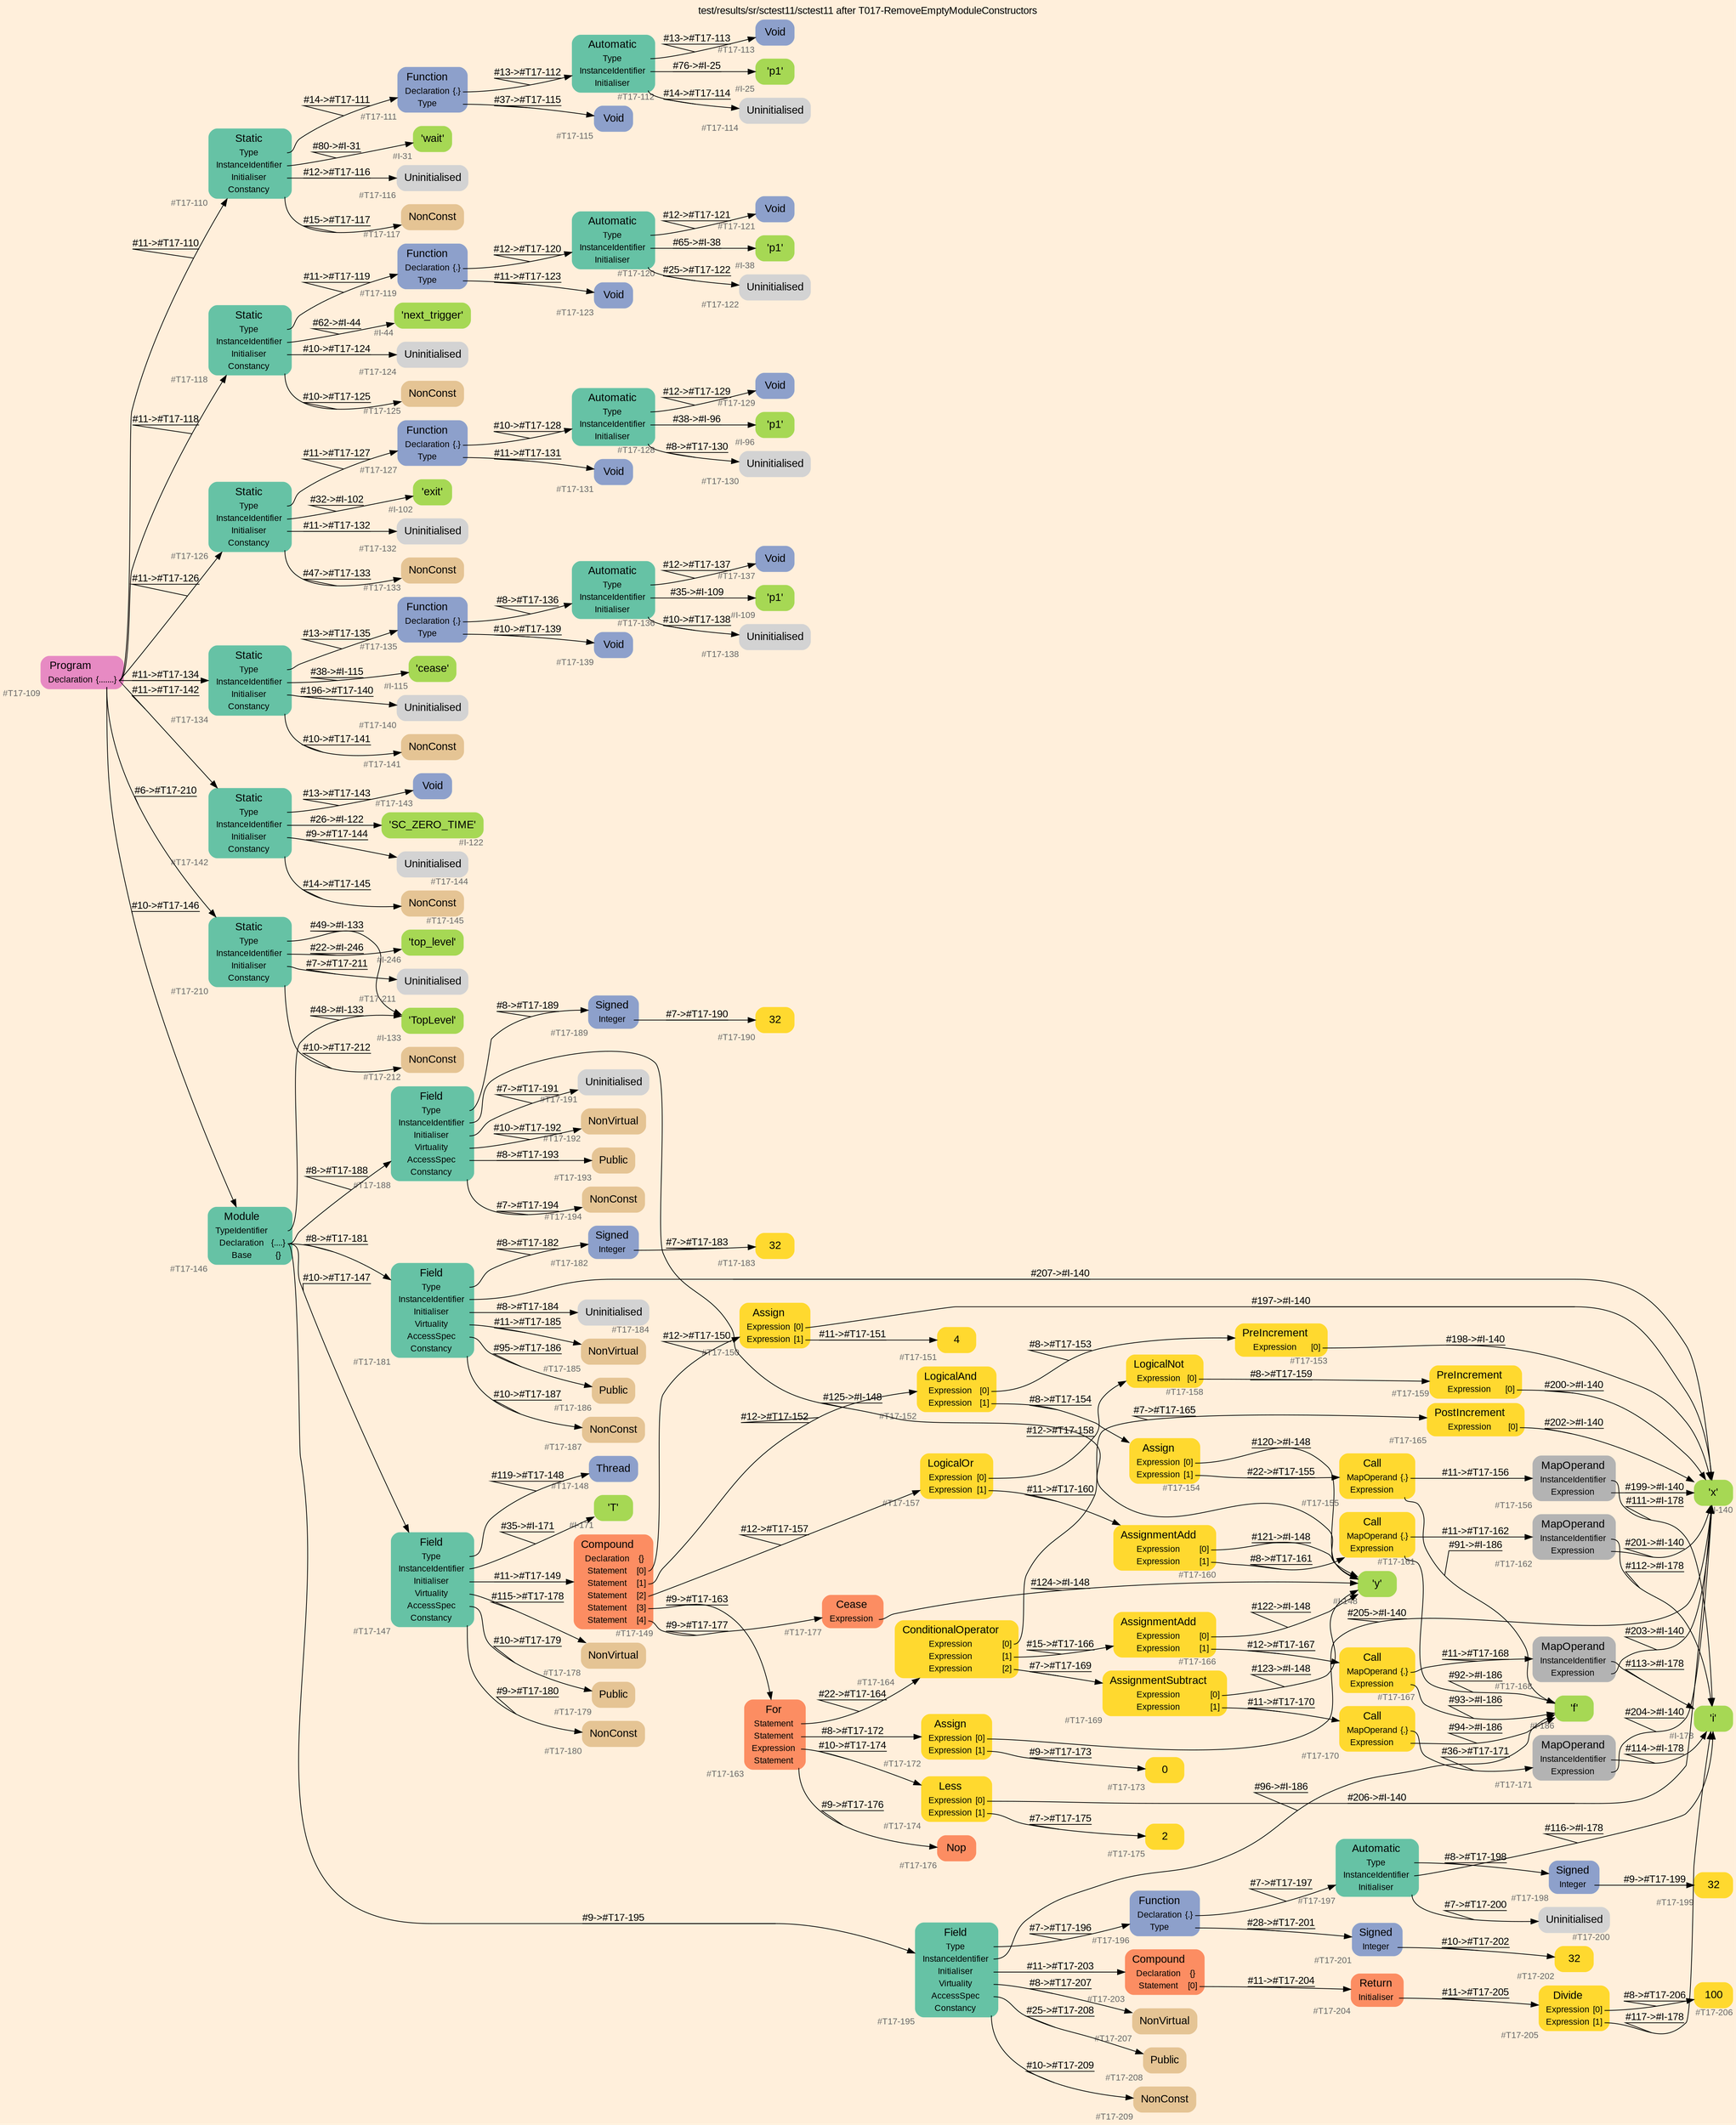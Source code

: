 digraph "test/results/sr/sctest11/sctest11 after T017-RemoveEmptyModuleConstructors" {
label = "test/results/sr/sctest11/sctest11 after T017-RemoveEmptyModuleConstructors"
labelloc = t
graph [
    rankdir = "LR"
    ranksep = 0.3
    bgcolor = antiquewhite1
    color = black
    fontcolor = black
    fontname = "Arial"
];
node [
    fontname = "Arial"
];
edge [
    fontname = "Arial"
];

// -------------------- node figure --------------------
// -------- block #T17-109 ----------
"#T17-109" [
    fillcolor = "/set28/4"
    xlabel = "#T17-109"
    fontsize = "12"
    fontcolor = grey40
    shape = "plaintext"
    label = <<TABLE BORDER="0" CELLBORDER="0" CELLSPACING="0">
     <TR><TD><FONT COLOR="black" POINT-SIZE="15">Program</FONT></TD></TR>
     <TR><TD><FONT COLOR="black" POINT-SIZE="12">Declaration</FONT></TD><TD PORT="port0"><FONT COLOR="black" POINT-SIZE="12">{.......}</FONT></TD></TR>
    </TABLE>>
    style = "rounded,filled"
];

// -------- block #T17-110 ----------
"#T17-110" [
    fillcolor = "/set28/1"
    xlabel = "#T17-110"
    fontsize = "12"
    fontcolor = grey40
    shape = "plaintext"
    label = <<TABLE BORDER="0" CELLBORDER="0" CELLSPACING="0">
     <TR><TD><FONT COLOR="black" POINT-SIZE="15">Static</FONT></TD></TR>
     <TR><TD><FONT COLOR="black" POINT-SIZE="12">Type</FONT></TD><TD PORT="port0"></TD></TR>
     <TR><TD><FONT COLOR="black" POINT-SIZE="12">InstanceIdentifier</FONT></TD><TD PORT="port1"></TD></TR>
     <TR><TD><FONT COLOR="black" POINT-SIZE="12">Initialiser</FONT></TD><TD PORT="port2"></TD></TR>
     <TR><TD><FONT COLOR="black" POINT-SIZE="12">Constancy</FONT></TD><TD PORT="port3"></TD></TR>
    </TABLE>>
    style = "rounded,filled"
];

// -------- block #T17-111 ----------
"#T17-111" [
    fillcolor = "/set28/3"
    xlabel = "#T17-111"
    fontsize = "12"
    fontcolor = grey40
    shape = "plaintext"
    label = <<TABLE BORDER="0" CELLBORDER="0" CELLSPACING="0">
     <TR><TD><FONT COLOR="black" POINT-SIZE="15">Function</FONT></TD></TR>
     <TR><TD><FONT COLOR="black" POINT-SIZE="12">Declaration</FONT></TD><TD PORT="port0"><FONT COLOR="black" POINT-SIZE="12">{.}</FONT></TD></TR>
     <TR><TD><FONT COLOR="black" POINT-SIZE="12">Type</FONT></TD><TD PORT="port1"></TD></TR>
    </TABLE>>
    style = "rounded,filled"
];

// -------- block #T17-112 ----------
"#T17-112" [
    fillcolor = "/set28/1"
    xlabel = "#T17-112"
    fontsize = "12"
    fontcolor = grey40
    shape = "plaintext"
    label = <<TABLE BORDER="0" CELLBORDER="0" CELLSPACING="0">
     <TR><TD><FONT COLOR="black" POINT-SIZE="15">Automatic</FONT></TD></TR>
     <TR><TD><FONT COLOR="black" POINT-SIZE="12">Type</FONT></TD><TD PORT="port0"></TD></TR>
     <TR><TD><FONT COLOR="black" POINT-SIZE="12">InstanceIdentifier</FONT></TD><TD PORT="port1"></TD></TR>
     <TR><TD><FONT COLOR="black" POINT-SIZE="12">Initialiser</FONT></TD><TD PORT="port2"></TD></TR>
    </TABLE>>
    style = "rounded,filled"
];

// -------- block #T17-113 ----------
"#T17-113" [
    fillcolor = "/set28/3"
    xlabel = "#T17-113"
    fontsize = "12"
    fontcolor = grey40
    shape = "plaintext"
    label = <<TABLE BORDER="0" CELLBORDER="0" CELLSPACING="0">
     <TR><TD><FONT COLOR="black" POINT-SIZE="15">Void</FONT></TD></TR>
    </TABLE>>
    style = "rounded,filled"
];

// -------- block #I-25 ----------
"#I-25" [
    fillcolor = "/set28/5"
    xlabel = "#I-25"
    fontsize = "12"
    fontcolor = grey40
    shape = "plaintext"
    label = <<TABLE BORDER="0" CELLBORDER="0" CELLSPACING="0">
     <TR><TD><FONT COLOR="black" POINT-SIZE="15">'p1'</FONT></TD></TR>
    </TABLE>>
    style = "rounded,filled"
];

// -------- block #T17-114 ----------
"#T17-114" [
    xlabel = "#T17-114"
    fontsize = "12"
    fontcolor = grey40
    shape = "plaintext"
    label = <<TABLE BORDER="0" CELLBORDER="0" CELLSPACING="0">
     <TR><TD><FONT COLOR="black" POINT-SIZE="15">Uninitialised</FONT></TD></TR>
    </TABLE>>
    style = "rounded,filled"
];

// -------- block #T17-115 ----------
"#T17-115" [
    fillcolor = "/set28/3"
    xlabel = "#T17-115"
    fontsize = "12"
    fontcolor = grey40
    shape = "plaintext"
    label = <<TABLE BORDER="0" CELLBORDER="0" CELLSPACING="0">
     <TR><TD><FONT COLOR="black" POINT-SIZE="15">Void</FONT></TD></TR>
    </TABLE>>
    style = "rounded,filled"
];

// -------- block #I-31 ----------
"#I-31" [
    fillcolor = "/set28/5"
    xlabel = "#I-31"
    fontsize = "12"
    fontcolor = grey40
    shape = "plaintext"
    label = <<TABLE BORDER="0" CELLBORDER="0" CELLSPACING="0">
     <TR><TD><FONT COLOR="black" POINT-SIZE="15">'wait'</FONT></TD></TR>
    </TABLE>>
    style = "rounded,filled"
];

// -------- block #T17-116 ----------
"#T17-116" [
    xlabel = "#T17-116"
    fontsize = "12"
    fontcolor = grey40
    shape = "plaintext"
    label = <<TABLE BORDER="0" CELLBORDER="0" CELLSPACING="0">
     <TR><TD><FONT COLOR="black" POINT-SIZE="15">Uninitialised</FONT></TD></TR>
    </TABLE>>
    style = "rounded,filled"
];

// -------- block #T17-117 ----------
"#T17-117" [
    fillcolor = "/set28/7"
    xlabel = "#T17-117"
    fontsize = "12"
    fontcolor = grey40
    shape = "plaintext"
    label = <<TABLE BORDER="0" CELLBORDER="0" CELLSPACING="0">
     <TR><TD><FONT COLOR="black" POINT-SIZE="15">NonConst</FONT></TD></TR>
    </TABLE>>
    style = "rounded,filled"
];

// -------- block #T17-118 ----------
"#T17-118" [
    fillcolor = "/set28/1"
    xlabel = "#T17-118"
    fontsize = "12"
    fontcolor = grey40
    shape = "plaintext"
    label = <<TABLE BORDER="0" CELLBORDER="0" CELLSPACING="0">
     <TR><TD><FONT COLOR="black" POINT-SIZE="15">Static</FONT></TD></TR>
     <TR><TD><FONT COLOR="black" POINT-SIZE="12">Type</FONT></TD><TD PORT="port0"></TD></TR>
     <TR><TD><FONT COLOR="black" POINT-SIZE="12">InstanceIdentifier</FONT></TD><TD PORT="port1"></TD></TR>
     <TR><TD><FONT COLOR="black" POINT-SIZE="12">Initialiser</FONT></TD><TD PORT="port2"></TD></TR>
     <TR><TD><FONT COLOR="black" POINT-SIZE="12">Constancy</FONT></TD><TD PORT="port3"></TD></TR>
    </TABLE>>
    style = "rounded,filled"
];

// -------- block #T17-119 ----------
"#T17-119" [
    fillcolor = "/set28/3"
    xlabel = "#T17-119"
    fontsize = "12"
    fontcolor = grey40
    shape = "plaintext"
    label = <<TABLE BORDER="0" CELLBORDER="0" CELLSPACING="0">
     <TR><TD><FONT COLOR="black" POINT-SIZE="15">Function</FONT></TD></TR>
     <TR><TD><FONT COLOR="black" POINT-SIZE="12">Declaration</FONT></TD><TD PORT="port0"><FONT COLOR="black" POINT-SIZE="12">{.}</FONT></TD></TR>
     <TR><TD><FONT COLOR="black" POINT-SIZE="12">Type</FONT></TD><TD PORT="port1"></TD></TR>
    </TABLE>>
    style = "rounded,filled"
];

// -------- block #T17-120 ----------
"#T17-120" [
    fillcolor = "/set28/1"
    xlabel = "#T17-120"
    fontsize = "12"
    fontcolor = grey40
    shape = "plaintext"
    label = <<TABLE BORDER="0" CELLBORDER="0" CELLSPACING="0">
     <TR><TD><FONT COLOR="black" POINT-SIZE="15">Automatic</FONT></TD></TR>
     <TR><TD><FONT COLOR="black" POINT-SIZE="12">Type</FONT></TD><TD PORT="port0"></TD></TR>
     <TR><TD><FONT COLOR="black" POINT-SIZE="12">InstanceIdentifier</FONT></TD><TD PORT="port1"></TD></TR>
     <TR><TD><FONT COLOR="black" POINT-SIZE="12">Initialiser</FONT></TD><TD PORT="port2"></TD></TR>
    </TABLE>>
    style = "rounded,filled"
];

// -------- block #T17-121 ----------
"#T17-121" [
    fillcolor = "/set28/3"
    xlabel = "#T17-121"
    fontsize = "12"
    fontcolor = grey40
    shape = "plaintext"
    label = <<TABLE BORDER="0" CELLBORDER="0" CELLSPACING="0">
     <TR><TD><FONT COLOR="black" POINT-SIZE="15">Void</FONT></TD></TR>
    </TABLE>>
    style = "rounded,filled"
];

// -------- block #I-38 ----------
"#I-38" [
    fillcolor = "/set28/5"
    xlabel = "#I-38"
    fontsize = "12"
    fontcolor = grey40
    shape = "plaintext"
    label = <<TABLE BORDER="0" CELLBORDER="0" CELLSPACING="0">
     <TR><TD><FONT COLOR="black" POINT-SIZE="15">'p1'</FONT></TD></TR>
    </TABLE>>
    style = "rounded,filled"
];

// -------- block #T17-122 ----------
"#T17-122" [
    xlabel = "#T17-122"
    fontsize = "12"
    fontcolor = grey40
    shape = "plaintext"
    label = <<TABLE BORDER="0" CELLBORDER="0" CELLSPACING="0">
     <TR><TD><FONT COLOR="black" POINT-SIZE="15">Uninitialised</FONT></TD></TR>
    </TABLE>>
    style = "rounded,filled"
];

// -------- block #T17-123 ----------
"#T17-123" [
    fillcolor = "/set28/3"
    xlabel = "#T17-123"
    fontsize = "12"
    fontcolor = grey40
    shape = "plaintext"
    label = <<TABLE BORDER="0" CELLBORDER="0" CELLSPACING="0">
     <TR><TD><FONT COLOR="black" POINT-SIZE="15">Void</FONT></TD></TR>
    </TABLE>>
    style = "rounded,filled"
];

// -------- block #I-44 ----------
"#I-44" [
    fillcolor = "/set28/5"
    xlabel = "#I-44"
    fontsize = "12"
    fontcolor = grey40
    shape = "plaintext"
    label = <<TABLE BORDER="0" CELLBORDER="0" CELLSPACING="0">
     <TR><TD><FONT COLOR="black" POINT-SIZE="15">'next_trigger'</FONT></TD></TR>
    </TABLE>>
    style = "rounded,filled"
];

// -------- block #T17-124 ----------
"#T17-124" [
    xlabel = "#T17-124"
    fontsize = "12"
    fontcolor = grey40
    shape = "plaintext"
    label = <<TABLE BORDER="0" CELLBORDER="0" CELLSPACING="0">
     <TR><TD><FONT COLOR="black" POINT-SIZE="15">Uninitialised</FONT></TD></TR>
    </TABLE>>
    style = "rounded,filled"
];

// -------- block #T17-125 ----------
"#T17-125" [
    fillcolor = "/set28/7"
    xlabel = "#T17-125"
    fontsize = "12"
    fontcolor = grey40
    shape = "plaintext"
    label = <<TABLE BORDER="0" CELLBORDER="0" CELLSPACING="0">
     <TR><TD><FONT COLOR="black" POINT-SIZE="15">NonConst</FONT></TD></TR>
    </TABLE>>
    style = "rounded,filled"
];

// -------- block #T17-126 ----------
"#T17-126" [
    fillcolor = "/set28/1"
    xlabel = "#T17-126"
    fontsize = "12"
    fontcolor = grey40
    shape = "plaintext"
    label = <<TABLE BORDER="0" CELLBORDER="0" CELLSPACING="0">
     <TR><TD><FONT COLOR="black" POINT-SIZE="15">Static</FONT></TD></TR>
     <TR><TD><FONT COLOR="black" POINT-SIZE="12">Type</FONT></TD><TD PORT="port0"></TD></TR>
     <TR><TD><FONT COLOR="black" POINT-SIZE="12">InstanceIdentifier</FONT></TD><TD PORT="port1"></TD></TR>
     <TR><TD><FONT COLOR="black" POINT-SIZE="12">Initialiser</FONT></TD><TD PORT="port2"></TD></TR>
     <TR><TD><FONT COLOR="black" POINT-SIZE="12">Constancy</FONT></TD><TD PORT="port3"></TD></TR>
    </TABLE>>
    style = "rounded,filled"
];

// -------- block #T17-127 ----------
"#T17-127" [
    fillcolor = "/set28/3"
    xlabel = "#T17-127"
    fontsize = "12"
    fontcolor = grey40
    shape = "plaintext"
    label = <<TABLE BORDER="0" CELLBORDER="0" CELLSPACING="0">
     <TR><TD><FONT COLOR="black" POINT-SIZE="15">Function</FONT></TD></TR>
     <TR><TD><FONT COLOR="black" POINT-SIZE="12">Declaration</FONT></TD><TD PORT="port0"><FONT COLOR="black" POINT-SIZE="12">{.}</FONT></TD></TR>
     <TR><TD><FONT COLOR="black" POINT-SIZE="12">Type</FONT></TD><TD PORT="port1"></TD></TR>
    </TABLE>>
    style = "rounded,filled"
];

// -------- block #T17-128 ----------
"#T17-128" [
    fillcolor = "/set28/1"
    xlabel = "#T17-128"
    fontsize = "12"
    fontcolor = grey40
    shape = "plaintext"
    label = <<TABLE BORDER="0" CELLBORDER="0" CELLSPACING="0">
     <TR><TD><FONT COLOR="black" POINT-SIZE="15">Automatic</FONT></TD></TR>
     <TR><TD><FONT COLOR="black" POINT-SIZE="12">Type</FONT></TD><TD PORT="port0"></TD></TR>
     <TR><TD><FONT COLOR="black" POINT-SIZE="12">InstanceIdentifier</FONT></TD><TD PORT="port1"></TD></TR>
     <TR><TD><FONT COLOR="black" POINT-SIZE="12">Initialiser</FONT></TD><TD PORT="port2"></TD></TR>
    </TABLE>>
    style = "rounded,filled"
];

// -------- block #T17-129 ----------
"#T17-129" [
    fillcolor = "/set28/3"
    xlabel = "#T17-129"
    fontsize = "12"
    fontcolor = grey40
    shape = "plaintext"
    label = <<TABLE BORDER="0" CELLBORDER="0" CELLSPACING="0">
     <TR><TD><FONT COLOR="black" POINT-SIZE="15">Void</FONT></TD></TR>
    </TABLE>>
    style = "rounded,filled"
];

// -------- block #I-96 ----------
"#I-96" [
    fillcolor = "/set28/5"
    xlabel = "#I-96"
    fontsize = "12"
    fontcolor = grey40
    shape = "plaintext"
    label = <<TABLE BORDER="0" CELLBORDER="0" CELLSPACING="0">
     <TR><TD><FONT COLOR="black" POINT-SIZE="15">'p1'</FONT></TD></TR>
    </TABLE>>
    style = "rounded,filled"
];

// -------- block #T17-130 ----------
"#T17-130" [
    xlabel = "#T17-130"
    fontsize = "12"
    fontcolor = grey40
    shape = "plaintext"
    label = <<TABLE BORDER="0" CELLBORDER="0" CELLSPACING="0">
     <TR><TD><FONT COLOR="black" POINT-SIZE="15">Uninitialised</FONT></TD></TR>
    </TABLE>>
    style = "rounded,filled"
];

// -------- block #T17-131 ----------
"#T17-131" [
    fillcolor = "/set28/3"
    xlabel = "#T17-131"
    fontsize = "12"
    fontcolor = grey40
    shape = "plaintext"
    label = <<TABLE BORDER="0" CELLBORDER="0" CELLSPACING="0">
     <TR><TD><FONT COLOR="black" POINT-SIZE="15">Void</FONT></TD></TR>
    </TABLE>>
    style = "rounded,filled"
];

// -------- block #I-102 ----------
"#I-102" [
    fillcolor = "/set28/5"
    xlabel = "#I-102"
    fontsize = "12"
    fontcolor = grey40
    shape = "plaintext"
    label = <<TABLE BORDER="0" CELLBORDER="0" CELLSPACING="0">
     <TR><TD><FONT COLOR="black" POINT-SIZE="15">'exit'</FONT></TD></TR>
    </TABLE>>
    style = "rounded,filled"
];

// -------- block #T17-132 ----------
"#T17-132" [
    xlabel = "#T17-132"
    fontsize = "12"
    fontcolor = grey40
    shape = "plaintext"
    label = <<TABLE BORDER="0" CELLBORDER="0" CELLSPACING="0">
     <TR><TD><FONT COLOR="black" POINT-SIZE="15">Uninitialised</FONT></TD></TR>
    </TABLE>>
    style = "rounded,filled"
];

// -------- block #T17-133 ----------
"#T17-133" [
    fillcolor = "/set28/7"
    xlabel = "#T17-133"
    fontsize = "12"
    fontcolor = grey40
    shape = "plaintext"
    label = <<TABLE BORDER="0" CELLBORDER="0" CELLSPACING="0">
     <TR><TD><FONT COLOR="black" POINT-SIZE="15">NonConst</FONT></TD></TR>
    </TABLE>>
    style = "rounded,filled"
];

// -------- block #T17-134 ----------
"#T17-134" [
    fillcolor = "/set28/1"
    xlabel = "#T17-134"
    fontsize = "12"
    fontcolor = grey40
    shape = "plaintext"
    label = <<TABLE BORDER="0" CELLBORDER="0" CELLSPACING="0">
     <TR><TD><FONT COLOR="black" POINT-SIZE="15">Static</FONT></TD></TR>
     <TR><TD><FONT COLOR="black" POINT-SIZE="12">Type</FONT></TD><TD PORT="port0"></TD></TR>
     <TR><TD><FONT COLOR="black" POINT-SIZE="12">InstanceIdentifier</FONT></TD><TD PORT="port1"></TD></TR>
     <TR><TD><FONT COLOR="black" POINT-SIZE="12">Initialiser</FONT></TD><TD PORT="port2"></TD></TR>
     <TR><TD><FONT COLOR="black" POINT-SIZE="12">Constancy</FONT></TD><TD PORT="port3"></TD></TR>
    </TABLE>>
    style = "rounded,filled"
];

// -------- block #T17-135 ----------
"#T17-135" [
    fillcolor = "/set28/3"
    xlabel = "#T17-135"
    fontsize = "12"
    fontcolor = grey40
    shape = "plaintext"
    label = <<TABLE BORDER="0" CELLBORDER="0" CELLSPACING="0">
     <TR><TD><FONT COLOR="black" POINT-SIZE="15">Function</FONT></TD></TR>
     <TR><TD><FONT COLOR="black" POINT-SIZE="12">Declaration</FONT></TD><TD PORT="port0"><FONT COLOR="black" POINT-SIZE="12">{.}</FONT></TD></TR>
     <TR><TD><FONT COLOR="black" POINT-SIZE="12">Type</FONT></TD><TD PORT="port1"></TD></TR>
    </TABLE>>
    style = "rounded,filled"
];

// -------- block #T17-136 ----------
"#T17-136" [
    fillcolor = "/set28/1"
    xlabel = "#T17-136"
    fontsize = "12"
    fontcolor = grey40
    shape = "plaintext"
    label = <<TABLE BORDER="0" CELLBORDER="0" CELLSPACING="0">
     <TR><TD><FONT COLOR="black" POINT-SIZE="15">Automatic</FONT></TD></TR>
     <TR><TD><FONT COLOR="black" POINT-SIZE="12">Type</FONT></TD><TD PORT="port0"></TD></TR>
     <TR><TD><FONT COLOR="black" POINT-SIZE="12">InstanceIdentifier</FONT></TD><TD PORT="port1"></TD></TR>
     <TR><TD><FONT COLOR="black" POINT-SIZE="12">Initialiser</FONT></TD><TD PORT="port2"></TD></TR>
    </TABLE>>
    style = "rounded,filled"
];

// -------- block #T17-137 ----------
"#T17-137" [
    fillcolor = "/set28/3"
    xlabel = "#T17-137"
    fontsize = "12"
    fontcolor = grey40
    shape = "plaintext"
    label = <<TABLE BORDER="0" CELLBORDER="0" CELLSPACING="0">
     <TR><TD><FONT COLOR="black" POINT-SIZE="15">Void</FONT></TD></TR>
    </TABLE>>
    style = "rounded,filled"
];

// -------- block #I-109 ----------
"#I-109" [
    fillcolor = "/set28/5"
    xlabel = "#I-109"
    fontsize = "12"
    fontcolor = grey40
    shape = "plaintext"
    label = <<TABLE BORDER="0" CELLBORDER="0" CELLSPACING="0">
     <TR><TD><FONT COLOR="black" POINT-SIZE="15">'p1'</FONT></TD></TR>
    </TABLE>>
    style = "rounded,filled"
];

// -------- block #T17-138 ----------
"#T17-138" [
    xlabel = "#T17-138"
    fontsize = "12"
    fontcolor = grey40
    shape = "plaintext"
    label = <<TABLE BORDER="0" CELLBORDER="0" CELLSPACING="0">
     <TR><TD><FONT COLOR="black" POINT-SIZE="15">Uninitialised</FONT></TD></TR>
    </TABLE>>
    style = "rounded,filled"
];

// -------- block #T17-139 ----------
"#T17-139" [
    fillcolor = "/set28/3"
    xlabel = "#T17-139"
    fontsize = "12"
    fontcolor = grey40
    shape = "plaintext"
    label = <<TABLE BORDER="0" CELLBORDER="0" CELLSPACING="0">
     <TR><TD><FONT COLOR="black" POINT-SIZE="15">Void</FONT></TD></TR>
    </TABLE>>
    style = "rounded,filled"
];

// -------- block #I-115 ----------
"#I-115" [
    fillcolor = "/set28/5"
    xlabel = "#I-115"
    fontsize = "12"
    fontcolor = grey40
    shape = "plaintext"
    label = <<TABLE BORDER="0" CELLBORDER="0" CELLSPACING="0">
     <TR><TD><FONT COLOR="black" POINT-SIZE="15">'cease'</FONT></TD></TR>
    </TABLE>>
    style = "rounded,filled"
];

// -------- block #T17-140 ----------
"#T17-140" [
    xlabel = "#T17-140"
    fontsize = "12"
    fontcolor = grey40
    shape = "plaintext"
    label = <<TABLE BORDER="0" CELLBORDER="0" CELLSPACING="0">
     <TR><TD><FONT COLOR="black" POINT-SIZE="15">Uninitialised</FONT></TD></TR>
    </TABLE>>
    style = "rounded,filled"
];

// -------- block #T17-141 ----------
"#T17-141" [
    fillcolor = "/set28/7"
    xlabel = "#T17-141"
    fontsize = "12"
    fontcolor = grey40
    shape = "plaintext"
    label = <<TABLE BORDER="0" CELLBORDER="0" CELLSPACING="0">
     <TR><TD><FONT COLOR="black" POINT-SIZE="15">NonConst</FONT></TD></TR>
    </TABLE>>
    style = "rounded,filled"
];

// -------- block #T17-142 ----------
"#T17-142" [
    fillcolor = "/set28/1"
    xlabel = "#T17-142"
    fontsize = "12"
    fontcolor = grey40
    shape = "plaintext"
    label = <<TABLE BORDER="0" CELLBORDER="0" CELLSPACING="0">
     <TR><TD><FONT COLOR="black" POINT-SIZE="15">Static</FONT></TD></TR>
     <TR><TD><FONT COLOR="black" POINT-SIZE="12">Type</FONT></TD><TD PORT="port0"></TD></TR>
     <TR><TD><FONT COLOR="black" POINT-SIZE="12">InstanceIdentifier</FONT></TD><TD PORT="port1"></TD></TR>
     <TR><TD><FONT COLOR="black" POINT-SIZE="12">Initialiser</FONT></TD><TD PORT="port2"></TD></TR>
     <TR><TD><FONT COLOR="black" POINT-SIZE="12">Constancy</FONT></TD><TD PORT="port3"></TD></TR>
    </TABLE>>
    style = "rounded,filled"
];

// -------- block #T17-143 ----------
"#T17-143" [
    fillcolor = "/set28/3"
    xlabel = "#T17-143"
    fontsize = "12"
    fontcolor = grey40
    shape = "plaintext"
    label = <<TABLE BORDER="0" CELLBORDER="0" CELLSPACING="0">
     <TR><TD><FONT COLOR="black" POINT-SIZE="15">Void</FONT></TD></TR>
    </TABLE>>
    style = "rounded,filled"
];

// -------- block #I-122 ----------
"#I-122" [
    fillcolor = "/set28/5"
    xlabel = "#I-122"
    fontsize = "12"
    fontcolor = grey40
    shape = "plaintext"
    label = <<TABLE BORDER="0" CELLBORDER="0" CELLSPACING="0">
     <TR><TD><FONT COLOR="black" POINT-SIZE="15">'SC_ZERO_TIME'</FONT></TD></TR>
    </TABLE>>
    style = "rounded,filled"
];

// -------- block #T17-144 ----------
"#T17-144" [
    xlabel = "#T17-144"
    fontsize = "12"
    fontcolor = grey40
    shape = "plaintext"
    label = <<TABLE BORDER="0" CELLBORDER="0" CELLSPACING="0">
     <TR><TD><FONT COLOR="black" POINT-SIZE="15">Uninitialised</FONT></TD></TR>
    </TABLE>>
    style = "rounded,filled"
];

// -------- block #T17-145 ----------
"#T17-145" [
    fillcolor = "/set28/7"
    xlabel = "#T17-145"
    fontsize = "12"
    fontcolor = grey40
    shape = "plaintext"
    label = <<TABLE BORDER="0" CELLBORDER="0" CELLSPACING="0">
     <TR><TD><FONT COLOR="black" POINT-SIZE="15">NonConst</FONT></TD></TR>
    </TABLE>>
    style = "rounded,filled"
];

// -------- block #T17-146 ----------
"#T17-146" [
    fillcolor = "/set28/1"
    xlabel = "#T17-146"
    fontsize = "12"
    fontcolor = grey40
    shape = "plaintext"
    label = <<TABLE BORDER="0" CELLBORDER="0" CELLSPACING="0">
     <TR><TD><FONT COLOR="black" POINT-SIZE="15">Module</FONT></TD></TR>
     <TR><TD><FONT COLOR="black" POINT-SIZE="12">TypeIdentifier</FONT></TD><TD PORT="port0"></TD></TR>
     <TR><TD><FONT COLOR="black" POINT-SIZE="12">Declaration</FONT></TD><TD PORT="port1"><FONT COLOR="black" POINT-SIZE="12">{....}</FONT></TD></TR>
     <TR><TD><FONT COLOR="black" POINT-SIZE="12">Base</FONT></TD><TD PORT="port2"><FONT COLOR="black" POINT-SIZE="12">{}</FONT></TD></TR>
    </TABLE>>
    style = "rounded,filled"
];

// -------- block #I-133 ----------
"#I-133" [
    fillcolor = "/set28/5"
    xlabel = "#I-133"
    fontsize = "12"
    fontcolor = grey40
    shape = "plaintext"
    label = <<TABLE BORDER="0" CELLBORDER="0" CELLSPACING="0">
     <TR><TD><FONT COLOR="black" POINT-SIZE="15">'TopLevel'</FONT></TD></TR>
    </TABLE>>
    style = "rounded,filled"
];

// -------- block #T17-147 ----------
"#T17-147" [
    fillcolor = "/set28/1"
    xlabel = "#T17-147"
    fontsize = "12"
    fontcolor = grey40
    shape = "plaintext"
    label = <<TABLE BORDER="0" CELLBORDER="0" CELLSPACING="0">
     <TR><TD><FONT COLOR="black" POINT-SIZE="15">Field</FONT></TD></TR>
     <TR><TD><FONT COLOR="black" POINT-SIZE="12">Type</FONT></TD><TD PORT="port0"></TD></TR>
     <TR><TD><FONT COLOR="black" POINT-SIZE="12">InstanceIdentifier</FONT></TD><TD PORT="port1"></TD></TR>
     <TR><TD><FONT COLOR="black" POINT-SIZE="12">Initialiser</FONT></TD><TD PORT="port2"></TD></TR>
     <TR><TD><FONT COLOR="black" POINT-SIZE="12">Virtuality</FONT></TD><TD PORT="port3"></TD></TR>
     <TR><TD><FONT COLOR="black" POINT-SIZE="12">AccessSpec</FONT></TD><TD PORT="port4"></TD></TR>
     <TR><TD><FONT COLOR="black" POINT-SIZE="12">Constancy</FONT></TD><TD PORT="port5"></TD></TR>
    </TABLE>>
    style = "rounded,filled"
];

// -------- block #T17-148 ----------
"#T17-148" [
    fillcolor = "/set28/3"
    xlabel = "#T17-148"
    fontsize = "12"
    fontcolor = grey40
    shape = "plaintext"
    label = <<TABLE BORDER="0" CELLBORDER="0" CELLSPACING="0">
     <TR><TD><FONT COLOR="black" POINT-SIZE="15">Thread</FONT></TD></TR>
    </TABLE>>
    style = "rounded,filled"
];

// -------- block #I-171 ----------
"#I-171" [
    fillcolor = "/set28/5"
    xlabel = "#I-171"
    fontsize = "12"
    fontcolor = grey40
    shape = "plaintext"
    label = <<TABLE BORDER="0" CELLBORDER="0" CELLSPACING="0">
     <TR><TD><FONT COLOR="black" POINT-SIZE="15">'T'</FONT></TD></TR>
    </TABLE>>
    style = "rounded,filled"
];

// -------- block #T17-149 ----------
"#T17-149" [
    fillcolor = "/set28/2"
    xlabel = "#T17-149"
    fontsize = "12"
    fontcolor = grey40
    shape = "plaintext"
    label = <<TABLE BORDER="0" CELLBORDER="0" CELLSPACING="0">
     <TR><TD><FONT COLOR="black" POINT-SIZE="15">Compound</FONT></TD></TR>
     <TR><TD><FONT COLOR="black" POINT-SIZE="12">Declaration</FONT></TD><TD PORT="port0"><FONT COLOR="black" POINT-SIZE="12">{}</FONT></TD></TR>
     <TR><TD><FONT COLOR="black" POINT-SIZE="12">Statement</FONT></TD><TD PORT="port1"><FONT COLOR="black" POINT-SIZE="12">[0]</FONT></TD></TR>
     <TR><TD><FONT COLOR="black" POINT-SIZE="12">Statement</FONT></TD><TD PORT="port2"><FONT COLOR="black" POINT-SIZE="12">[1]</FONT></TD></TR>
     <TR><TD><FONT COLOR="black" POINT-SIZE="12">Statement</FONT></TD><TD PORT="port3"><FONT COLOR="black" POINT-SIZE="12">[2]</FONT></TD></TR>
     <TR><TD><FONT COLOR="black" POINT-SIZE="12">Statement</FONT></TD><TD PORT="port4"><FONT COLOR="black" POINT-SIZE="12">[3]</FONT></TD></TR>
     <TR><TD><FONT COLOR="black" POINT-SIZE="12">Statement</FONT></TD><TD PORT="port5"><FONT COLOR="black" POINT-SIZE="12">[4]</FONT></TD></TR>
    </TABLE>>
    style = "rounded,filled"
];

// -------- block #T17-150 ----------
"#T17-150" [
    fillcolor = "/set28/6"
    xlabel = "#T17-150"
    fontsize = "12"
    fontcolor = grey40
    shape = "plaintext"
    label = <<TABLE BORDER="0" CELLBORDER="0" CELLSPACING="0">
     <TR><TD><FONT COLOR="black" POINT-SIZE="15">Assign</FONT></TD></TR>
     <TR><TD><FONT COLOR="black" POINT-SIZE="12">Expression</FONT></TD><TD PORT="port0"><FONT COLOR="black" POINT-SIZE="12">[0]</FONT></TD></TR>
     <TR><TD><FONT COLOR="black" POINT-SIZE="12">Expression</FONT></TD><TD PORT="port1"><FONT COLOR="black" POINT-SIZE="12">[1]</FONT></TD></TR>
    </TABLE>>
    style = "rounded,filled"
];

// -------- block #I-140 ----------
"#I-140" [
    fillcolor = "/set28/5"
    xlabel = "#I-140"
    fontsize = "12"
    fontcolor = grey40
    shape = "plaintext"
    label = <<TABLE BORDER="0" CELLBORDER="0" CELLSPACING="0">
     <TR><TD><FONT COLOR="black" POINT-SIZE="15">'x'</FONT></TD></TR>
    </TABLE>>
    style = "rounded,filled"
];

// -------- block #T17-151 ----------
"#T17-151" [
    fillcolor = "/set28/6"
    xlabel = "#T17-151"
    fontsize = "12"
    fontcolor = grey40
    shape = "plaintext"
    label = <<TABLE BORDER="0" CELLBORDER="0" CELLSPACING="0">
     <TR><TD><FONT COLOR="black" POINT-SIZE="15">4</FONT></TD></TR>
    </TABLE>>
    style = "rounded,filled"
];

// -------- block #T17-152 ----------
"#T17-152" [
    fillcolor = "/set28/6"
    xlabel = "#T17-152"
    fontsize = "12"
    fontcolor = grey40
    shape = "plaintext"
    label = <<TABLE BORDER="0" CELLBORDER="0" CELLSPACING="0">
     <TR><TD><FONT COLOR="black" POINT-SIZE="15">LogicalAnd</FONT></TD></TR>
     <TR><TD><FONT COLOR="black" POINT-SIZE="12">Expression</FONT></TD><TD PORT="port0"><FONT COLOR="black" POINT-SIZE="12">[0]</FONT></TD></TR>
     <TR><TD><FONT COLOR="black" POINT-SIZE="12">Expression</FONT></TD><TD PORT="port1"><FONT COLOR="black" POINT-SIZE="12">[1]</FONT></TD></TR>
    </TABLE>>
    style = "rounded,filled"
];

// -------- block #T17-153 ----------
"#T17-153" [
    fillcolor = "/set28/6"
    xlabel = "#T17-153"
    fontsize = "12"
    fontcolor = grey40
    shape = "plaintext"
    label = <<TABLE BORDER="0" CELLBORDER="0" CELLSPACING="0">
     <TR><TD><FONT COLOR="black" POINT-SIZE="15">PreIncrement</FONT></TD></TR>
     <TR><TD><FONT COLOR="black" POINT-SIZE="12">Expression</FONT></TD><TD PORT="port0"><FONT COLOR="black" POINT-SIZE="12">[0]</FONT></TD></TR>
    </TABLE>>
    style = "rounded,filled"
];

// -------- block #T17-154 ----------
"#T17-154" [
    fillcolor = "/set28/6"
    xlabel = "#T17-154"
    fontsize = "12"
    fontcolor = grey40
    shape = "plaintext"
    label = <<TABLE BORDER="0" CELLBORDER="0" CELLSPACING="0">
     <TR><TD><FONT COLOR="black" POINT-SIZE="15">Assign</FONT></TD></TR>
     <TR><TD><FONT COLOR="black" POINT-SIZE="12">Expression</FONT></TD><TD PORT="port0"><FONT COLOR="black" POINT-SIZE="12">[0]</FONT></TD></TR>
     <TR><TD><FONT COLOR="black" POINT-SIZE="12">Expression</FONT></TD><TD PORT="port1"><FONT COLOR="black" POINT-SIZE="12">[1]</FONT></TD></TR>
    </TABLE>>
    style = "rounded,filled"
];

// -------- block #I-148 ----------
"#I-148" [
    fillcolor = "/set28/5"
    xlabel = "#I-148"
    fontsize = "12"
    fontcolor = grey40
    shape = "plaintext"
    label = <<TABLE BORDER="0" CELLBORDER="0" CELLSPACING="0">
     <TR><TD><FONT COLOR="black" POINT-SIZE="15">'y'</FONT></TD></TR>
    </TABLE>>
    style = "rounded,filled"
];

// -------- block #T17-155 ----------
"#T17-155" [
    fillcolor = "/set28/6"
    xlabel = "#T17-155"
    fontsize = "12"
    fontcolor = grey40
    shape = "plaintext"
    label = <<TABLE BORDER="0" CELLBORDER="0" CELLSPACING="0">
     <TR><TD><FONT COLOR="black" POINT-SIZE="15">Call</FONT></TD></TR>
     <TR><TD><FONT COLOR="black" POINT-SIZE="12">MapOperand</FONT></TD><TD PORT="port0"><FONT COLOR="black" POINT-SIZE="12">{.}</FONT></TD></TR>
     <TR><TD><FONT COLOR="black" POINT-SIZE="12">Expression</FONT></TD><TD PORT="port1"></TD></TR>
    </TABLE>>
    style = "rounded,filled"
];

// -------- block #T17-156 ----------
"#T17-156" [
    fillcolor = "/set28/8"
    xlabel = "#T17-156"
    fontsize = "12"
    fontcolor = grey40
    shape = "plaintext"
    label = <<TABLE BORDER="0" CELLBORDER="0" CELLSPACING="0">
     <TR><TD><FONT COLOR="black" POINT-SIZE="15">MapOperand</FONT></TD></TR>
     <TR><TD><FONT COLOR="black" POINT-SIZE="12">InstanceIdentifier</FONT></TD><TD PORT="port0"></TD></TR>
     <TR><TD><FONT COLOR="black" POINT-SIZE="12">Expression</FONT></TD><TD PORT="port1"></TD></TR>
    </TABLE>>
    style = "rounded,filled"
];

// -------- block #I-178 ----------
"#I-178" [
    fillcolor = "/set28/5"
    xlabel = "#I-178"
    fontsize = "12"
    fontcolor = grey40
    shape = "plaintext"
    label = <<TABLE BORDER="0" CELLBORDER="0" CELLSPACING="0">
     <TR><TD><FONT COLOR="black" POINT-SIZE="15">'i'</FONT></TD></TR>
    </TABLE>>
    style = "rounded,filled"
];

// -------- block #I-186 ----------
"#I-186" [
    fillcolor = "/set28/5"
    xlabel = "#I-186"
    fontsize = "12"
    fontcolor = grey40
    shape = "plaintext"
    label = <<TABLE BORDER="0" CELLBORDER="0" CELLSPACING="0">
     <TR><TD><FONT COLOR="black" POINT-SIZE="15">'f'</FONT></TD></TR>
    </TABLE>>
    style = "rounded,filled"
];

// -------- block #T17-157 ----------
"#T17-157" [
    fillcolor = "/set28/6"
    xlabel = "#T17-157"
    fontsize = "12"
    fontcolor = grey40
    shape = "plaintext"
    label = <<TABLE BORDER="0" CELLBORDER="0" CELLSPACING="0">
     <TR><TD><FONT COLOR="black" POINT-SIZE="15">LogicalOr</FONT></TD></TR>
     <TR><TD><FONT COLOR="black" POINT-SIZE="12">Expression</FONT></TD><TD PORT="port0"><FONT COLOR="black" POINT-SIZE="12">[0]</FONT></TD></TR>
     <TR><TD><FONT COLOR="black" POINT-SIZE="12">Expression</FONT></TD><TD PORT="port1"><FONT COLOR="black" POINT-SIZE="12">[1]</FONT></TD></TR>
    </TABLE>>
    style = "rounded,filled"
];

// -------- block #T17-158 ----------
"#T17-158" [
    fillcolor = "/set28/6"
    xlabel = "#T17-158"
    fontsize = "12"
    fontcolor = grey40
    shape = "plaintext"
    label = <<TABLE BORDER="0" CELLBORDER="0" CELLSPACING="0">
     <TR><TD><FONT COLOR="black" POINT-SIZE="15">LogicalNot</FONT></TD></TR>
     <TR><TD><FONT COLOR="black" POINT-SIZE="12">Expression</FONT></TD><TD PORT="port0"><FONT COLOR="black" POINT-SIZE="12">[0]</FONT></TD></TR>
    </TABLE>>
    style = "rounded,filled"
];

// -------- block #T17-159 ----------
"#T17-159" [
    fillcolor = "/set28/6"
    xlabel = "#T17-159"
    fontsize = "12"
    fontcolor = grey40
    shape = "plaintext"
    label = <<TABLE BORDER="0" CELLBORDER="0" CELLSPACING="0">
     <TR><TD><FONT COLOR="black" POINT-SIZE="15">PreIncrement</FONT></TD></TR>
     <TR><TD><FONT COLOR="black" POINT-SIZE="12">Expression</FONT></TD><TD PORT="port0"><FONT COLOR="black" POINT-SIZE="12">[0]</FONT></TD></TR>
    </TABLE>>
    style = "rounded,filled"
];

// -------- block #T17-160 ----------
"#T17-160" [
    fillcolor = "/set28/6"
    xlabel = "#T17-160"
    fontsize = "12"
    fontcolor = grey40
    shape = "plaintext"
    label = <<TABLE BORDER="0" CELLBORDER="0" CELLSPACING="0">
     <TR><TD><FONT COLOR="black" POINT-SIZE="15">AssignmentAdd</FONT></TD></TR>
     <TR><TD><FONT COLOR="black" POINT-SIZE="12">Expression</FONT></TD><TD PORT="port0"><FONT COLOR="black" POINT-SIZE="12">[0]</FONT></TD></TR>
     <TR><TD><FONT COLOR="black" POINT-SIZE="12">Expression</FONT></TD><TD PORT="port1"><FONT COLOR="black" POINT-SIZE="12">[1]</FONT></TD></TR>
    </TABLE>>
    style = "rounded,filled"
];

// -------- block #T17-161 ----------
"#T17-161" [
    fillcolor = "/set28/6"
    xlabel = "#T17-161"
    fontsize = "12"
    fontcolor = grey40
    shape = "plaintext"
    label = <<TABLE BORDER="0" CELLBORDER="0" CELLSPACING="0">
     <TR><TD><FONT COLOR="black" POINT-SIZE="15">Call</FONT></TD></TR>
     <TR><TD><FONT COLOR="black" POINT-SIZE="12">MapOperand</FONT></TD><TD PORT="port0"><FONT COLOR="black" POINT-SIZE="12">{.}</FONT></TD></TR>
     <TR><TD><FONT COLOR="black" POINT-SIZE="12">Expression</FONT></TD><TD PORT="port1"></TD></TR>
    </TABLE>>
    style = "rounded,filled"
];

// -------- block #T17-162 ----------
"#T17-162" [
    fillcolor = "/set28/8"
    xlabel = "#T17-162"
    fontsize = "12"
    fontcolor = grey40
    shape = "plaintext"
    label = <<TABLE BORDER="0" CELLBORDER="0" CELLSPACING="0">
     <TR><TD><FONT COLOR="black" POINT-SIZE="15">MapOperand</FONT></TD></TR>
     <TR><TD><FONT COLOR="black" POINT-SIZE="12">InstanceIdentifier</FONT></TD><TD PORT="port0"></TD></TR>
     <TR><TD><FONT COLOR="black" POINT-SIZE="12">Expression</FONT></TD><TD PORT="port1"></TD></TR>
    </TABLE>>
    style = "rounded,filled"
];

// -------- block #T17-163 ----------
"#T17-163" [
    fillcolor = "/set28/2"
    xlabel = "#T17-163"
    fontsize = "12"
    fontcolor = grey40
    shape = "plaintext"
    label = <<TABLE BORDER="0" CELLBORDER="0" CELLSPACING="0">
     <TR><TD><FONT COLOR="black" POINT-SIZE="15">For</FONT></TD></TR>
     <TR><TD><FONT COLOR="black" POINT-SIZE="12">Statement</FONT></TD><TD PORT="port0"></TD></TR>
     <TR><TD><FONT COLOR="black" POINT-SIZE="12">Statement</FONT></TD><TD PORT="port1"></TD></TR>
     <TR><TD><FONT COLOR="black" POINT-SIZE="12">Expression</FONT></TD><TD PORT="port2"></TD></TR>
     <TR><TD><FONT COLOR="black" POINT-SIZE="12">Statement</FONT></TD><TD PORT="port3"></TD></TR>
    </TABLE>>
    style = "rounded,filled"
];

// -------- block #T17-164 ----------
"#T17-164" [
    fillcolor = "/set28/6"
    xlabel = "#T17-164"
    fontsize = "12"
    fontcolor = grey40
    shape = "plaintext"
    label = <<TABLE BORDER="0" CELLBORDER="0" CELLSPACING="0">
     <TR><TD><FONT COLOR="black" POINT-SIZE="15">ConditionalOperator</FONT></TD></TR>
     <TR><TD><FONT COLOR="black" POINT-SIZE="12">Expression</FONT></TD><TD PORT="port0"><FONT COLOR="black" POINT-SIZE="12">[0]</FONT></TD></TR>
     <TR><TD><FONT COLOR="black" POINT-SIZE="12">Expression</FONT></TD><TD PORT="port1"><FONT COLOR="black" POINT-SIZE="12">[1]</FONT></TD></TR>
     <TR><TD><FONT COLOR="black" POINT-SIZE="12">Expression</FONT></TD><TD PORT="port2"><FONT COLOR="black" POINT-SIZE="12">[2]</FONT></TD></TR>
    </TABLE>>
    style = "rounded,filled"
];

// -------- block #T17-165 ----------
"#T17-165" [
    fillcolor = "/set28/6"
    xlabel = "#T17-165"
    fontsize = "12"
    fontcolor = grey40
    shape = "plaintext"
    label = <<TABLE BORDER="0" CELLBORDER="0" CELLSPACING="0">
     <TR><TD><FONT COLOR="black" POINT-SIZE="15">PostIncrement</FONT></TD></TR>
     <TR><TD><FONT COLOR="black" POINT-SIZE="12">Expression</FONT></TD><TD PORT="port0"><FONT COLOR="black" POINT-SIZE="12">[0]</FONT></TD></TR>
    </TABLE>>
    style = "rounded,filled"
];

// -------- block #T17-166 ----------
"#T17-166" [
    fillcolor = "/set28/6"
    xlabel = "#T17-166"
    fontsize = "12"
    fontcolor = grey40
    shape = "plaintext"
    label = <<TABLE BORDER="0" CELLBORDER="0" CELLSPACING="0">
     <TR><TD><FONT COLOR="black" POINT-SIZE="15">AssignmentAdd</FONT></TD></TR>
     <TR><TD><FONT COLOR="black" POINT-SIZE="12">Expression</FONT></TD><TD PORT="port0"><FONT COLOR="black" POINT-SIZE="12">[0]</FONT></TD></TR>
     <TR><TD><FONT COLOR="black" POINT-SIZE="12">Expression</FONT></TD><TD PORT="port1"><FONT COLOR="black" POINT-SIZE="12">[1]</FONT></TD></TR>
    </TABLE>>
    style = "rounded,filled"
];

// -------- block #T17-167 ----------
"#T17-167" [
    fillcolor = "/set28/6"
    xlabel = "#T17-167"
    fontsize = "12"
    fontcolor = grey40
    shape = "plaintext"
    label = <<TABLE BORDER="0" CELLBORDER="0" CELLSPACING="0">
     <TR><TD><FONT COLOR="black" POINT-SIZE="15">Call</FONT></TD></TR>
     <TR><TD><FONT COLOR="black" POINT-SIZE="12">MapOperand</FONT></TD><TD PORT="port0"><FONT COLOR="black" POINT-SIZE="12">{.}</FONT></TD></TR>
     <TR><TD><FONT COLOR="black" POINT-SIZE="12">Expression</FONT></TD><TD PORT="port1"></TD></TR>
    </TABLE>>
    style = "rounded,filled"
];

// -------- block #T17-168 ----------
"#T17-168" [
    fillcolor = "/set28/8"
    xlabel = "#T17-168"
    fontsize = "12"
    fontcolor = grey40
    shape = "plaintext"
    label = <<TABLE BORDER="0" CELLBORDER="0" CELLSPACING="0">
     <TR><TD><FONT COLOR="black" POINT-SIZE="15">MapOperand</FONT></TD></TR>
     <TR><TD><FONT COLOR="black" POINT-SIZE="12">InstanceIdentifier</FONT></TD><TD PORT="port0"></TD></TR>
     <TR><TD><FONT COLOR="black" POINT-SIZE="12">Expression</FONT></TD><TD PORT="port1"></TD></TR>
    </TABLE>>
    style = "rounded,filled"
];

// -------- block #T17-169 ----------
"#T17-169" [
    fillcolor = "/set28/6"
    xlabel = "#T17-169"
    fontsize = "12"
    fontcolor = grey40
    shape = "plaintext"
    label = <<TABLE BORDER="0" CELLBORDER="0" CELLSPACING="0">
     <TR><TD><FONT COLOR="black" POINT-SIZE="15">AssignmentSubtract</FONT></TD></TR>
     <TR><TD><FONT COLOR="black" POINT-SIZE="12">Expression</FONT></TD><TD PORT="port0"><FONT COLOR="black" POINT-SIZE="12">[0]</FONT></TD></TR>
     <TR><TD><FONT COLOR="black" POINT-SIZE="12">Expression</FONT></TD><TD PORT="port1"><FONT COLOR="black" POINT-SIZE="12">[1]</FONT></TD></TR>
    </TABLE>>
    style = "rounded,filled"
];

// -------- block #T17-170 ----------
"#T17-170" [
    fillcolor = "/set28/6"
    xlabel = "#T17-170"
    fontsize = "12"
    fontcolor = grey40
    shape = "plaintext"
    label = <<TABLE BORDER="0" CELLBORDER="0" CELLSPACING="0">
     <TR><TD><FONT COLOR="black" POINT-SIZE="15">Call</FONT></TD></TR>
     <TR><TD><FONT COLOR="black" POINT-SIZE="12">MapOperand</FONT></TD><TD PORT="port0"><FONT COLOR="black" POINT-SIZE="12">{.}</FONT></TD></TR>
     <TR><TD><FONT COLOR="black" POINT-SIZE="12">Expression</FONT></TD><TD PORT="port1"></TD></TR>
    </TABLE>>
    style = "rounded,filled"
];

// -------- block #T17-171 ----------
"#T17-171" [
    fillcolor = "/set28/8"
    xlabel = "#T17-171"
    fontsize = "12"
    fontcolor = grey40
    shape = "plaintext"
    label = <<TABLE BORDER="0" CELLBORDER="0" CELLSPACING="0">
     <TR><TD><FONT COLOR="black" POINT-SIZE="15">MapOperand</FONT></TD></TR>
     <TR><TD><FONT COLOR="black" POINT-SIZE="12">InstanceIdentifier</FONT></TD><TD PORT="port0"></TD></TR>
     <TR><TD><FONT COLOR="black" POINT-SIZE="12">Expression</FONT></TD><TD PORT="port1"></TD></TR>
    </TABLE>>
    style = "rounded,filled"
];

// -------- block #T17-172 ----------
"#T17-172" [
    fillcolor = "/set28/6"
    xlabel = "#T17-172"
    fontsize = "12"
    fontcolor = grey40
    shape = "plaintext"
    label = <<TABLE BORDER="0" CELLBORDER="0" CELLSPACING="0">
     <TR><TD><FONT COLOR="black" POINT-SIZE="15">Assign</FONT></TD></TR>
     <TR><TD><FONT COLOR="black" POINT-SIZE="12">Expression</FONT></TD><TD PORT="port0"><FONT COLOR="black" POINT-SIZE="12">[0]</FONT></TD></TR>
     <TR><TD><FONT COLOR="black" POINT-SIZE="12">Expression</FONT></TD><TD PORT="port1"><FONT COLOR="black" POINT-SIZE="12">[1]</FONT></TD></TR>
    </TABLE>>
    style = "rounded,filled"
];

// -------- block #T17-173 ----------
"#T17-173" [
    fillcolor = "/set28/6"
    xlabel = "#T17-173"
    fontsize = "12"
    fontcolor = grey40
    shape = "plaintext"
    label = <<TABLE BORDER="0" CELLBORDER="0" CELLSPACING="0">
     <TR><TD><FONT COLOR="black" POINT-SIZE="15">0</FONT></TD></TR>
    </TABLE>>
    style = "rounded,filled"
];

// -------- block #T17-174 ----------
"#T17-174" [
    fillcolor = "/set28/6"
    xlabel = "#T17-174"
    fontsize = "12"
    fontcolor = grey40
    shape = "plaintext"
    label = <<TABLE BORDER="0" CELLBORDER="0" CELLSPACING="0">
     <TR><TD><FONT COLOR="black" POINT-SIZE="15">Less</FONT></TD></TR>
     <TR><TD><FONT COLOR="black" POINT-SIZE="12">Expression</FONT></TD><TD PORT="port0"><FONT COLOR="black" POINT-SIZE="12">[0]</FONT></TD></TR>
     <TR><TD><FONT COLOR="black" POINT-SIZE="12">Expression</FONT></TD><TD PORT="port1"><FONT COLOR="black" POINT-SIZE="12">[1]</FONT></TD></TR>
    </TABLE>>
    style = "rounded,filled"
];

// -------- block #T17-175 ----------
"#T17-175" [
    fillcolor = "/set28/6"
    xlabel = "#T17-175"
    fontsize = "12"
    fontcolor = grey40
    shape = "plaintext"
    label = <<TABLE BORDER="0" CELLBORDER="0" CELLSPACING="0">
     <TR><TD><FONT COLOR="black" POINT-SIZE="15">2</FONT></TD></TR>
    </TABLE>>
    style = "rounded,filled"
];

// -------- block #T17-176 ----------
"#T17-176" [
    fillcolor = "/set28/2"
    xlabel = "#T17-176"
    fontsize = "12"
    fontcolor = grey40
    shape = "plaintext"
    label = <<TABLE BORDER="0" CELLBORDER="0" CELLSPACING="0">
     <TR><TD><FONT COLOR="black" POINT-SIZE="15">Nop</FONT></TD></TR>
    </TABLE>>
    style = "rounded,filled"
];

// -------- block #T17-177 ----------
"#T17-177" [
    fillcolor = "/set28/2"
    xlabel = "#T17-177"
    fontsize = "12"
    fontcolor = grey40
    shape = "plaintext"
    label = <<TABLE BORDER="0" CELLBORDER="0" CELLSPACING="0">
     <TR><TD><FONT COLOR="black" POINT-SIZE="15">Cease</FONT></TD></TR>
     <TR><TD><FONT COLOR="black" POINT-SIZE="12">Expression</FONT></TD><TD PORT="port0"></TD></TR>
    </TABLE>>
    style = "rounded,filled"
];

// -------- block #T17-178 ----------
"#T17-178" [
    fillcolor = "/set28/7"
    xlabel = "#T17-178"
    fontsize = "12"
    fontcolor = grey40
    shape = "plaintext"
    label = <<TABLE BORDER="0" CELLBORDER="0" CELLSPACING="0">
     <TR><TD><FONT COLOR="black" POINT-SIZE="15">NonVirtual</FONT></TD></TR>
    </TABLE>>
    style = "rounded,filled"
];

// -------- block #T17-179 ----------
"#T17-179" [
    fillcolor = "/set28/7"
    xlabel = "#T17-179"
    fontsize = "12"
    fontcolor = grey40
    shape = "plaintext"
    label = <<TABLE BORDER="0" CELLBORDER="0" CELLSPACING="0">
     <TR><TD><FONT COLOR="black" POINT-SIZE="15">Public</FONT></TD></TR>
    </TABLE>>
    style = "rounded,filled"
];

// -------- block #T17-180 ----------
"#T17-180" [
    fillcolor = "/set28/7"
    xlabel = "#T17-180"
    fontsize = "12"
    fontcolor = grey40
    shape = "plaintext"
    label = <<TABLE BORDER="0" CELLBORDER="0" CELLSPACING="0">
     <TR><TD><FONT COLOR="black" POINT-SIZE="15">NonConst</FONT></TD></TR>
    </TABLE>>
    style = "rounded,filled"
];

// -------- block #T17-181 ----------
"#T17-181" [
    fillcolor = "/set28/1"
    xlabel = "#T17-181"
    fontsize = "12"
    fontcolor = grey40
    shape = "plaintext"
    label = <<TABLE BORDER="0" CELLBORDER="0" CELLSPACING="0">
     <TR><TD><FONT COLOR="black" POINT-SIZE="15">Field</FONT></TD></TR>
     <TR><TD><FONT COLOR="black" POINT-SIZE="12">Type</FONT></TD><TD PORT="port0"></TD></TR>
     <TR><TD><FONT COLOR="black" POINT-SIZE="12">InstanceIdentifier</FONT></TD><TD PORT="port1"></TD></TR>
     <TR><TD><FONT COLOR="black" POINT-SIZE="12">Initialiser</FONT></TD><TD PORT="port2"></TD></TR>
     <TR><TD><FONT COLOR="black" POINT-SIZE="12">Virtuality</FONT></TD><TD PORT="port3"></TD></TR>
     <TR><TD><FONT COLOR="black" POINT-SIZE="12">AccessSpec</FONT></TD><TD PORT="port4"></TD></TR>
     <TR><TD><FONT COLOR="black" POINT-SIZE="12">Constancy</FONT></TD><TD PORT="port5"></TD></TR>
    </TABLE>>
    style = "rounded,filled"
];

// -------- block #T17-182 ----------
"#T17-182" [
    fillcolor = "/set28/3"
    xlabel = "#T17-182"
    fontsize = "12"
    fontcolor = grey40
    shape = "plaintext"
    label = <<TABLE BORDER="0" CELLBORDER="0" CELLSPACING="0">
     <TR><TD><FONT COLOR="black" POINT-SIZE="15">Signed</FONT></TD></TR>
     <TR><TD><FONT COLOR="black" POINT-SIZE="12">Integer</FONT></TD><TD PORT="port0"></TD></TR>
    </TABLE>>
    style = "rounded,filled"
];

// -------- block #T17-183 ----------
"#T17-183" [
    fillcolor = "/set28/6"
    xlabel = "#T17-183"
    fontsize = "12"
    fontcolor = grey40
    shape = "plaintext"
    label = <<TABLE BORDER="0" CELLBORDER="0" CELLSPACING="0">
     <TR><TD><FONT COLOR="black" POINT-SIZE="15">32</FONT></TD></TR>
    </TABLE>>
    style = "rounded,filled"
];

// -------- block #T17-184 ----------
"#T17-184" [
    xlabel = "#T17-184"
    fontsize = "12"
    fontcolor = grey40
    shape = "plaintext"
    label = <<TABLE BORDER="0" CELLBORDER="0" CELLSPACING="0">
     <TR><TD><FONT COLOR="black" POINT-SIZE="15">Uninitialised</FONT></TD></TR>
    </TABLE>>
    style = "rounded,filled"
];

// -------- block #T17-185 ----------
"#T17-185" [
    fillcolor = "/set28/7"
    xlabel = "#T17-185"
    fontsize = "12"
    fontcolor = grey40
    shape = "plaintext"
    label = <<TABLE BORDER="0" CELLBORDER="0" CELLSPACING="0">
     <TR><TD><FONT COLOR="black" POINT-SIZE="15">NonVirtual</FONT></TD></TR>
    </TABLE>>
    style = "rounded,filled"
];

// -------- block #T17-186 ----------
"#T17-186" [
    fillcolor = "/set28/7"
    xlabel = "#T17-186"
    fontsize = "12"
    fontcolor = grey40
    shape = "plaintext"
    label = <<TABLE BORDER="0" CELLBORDER="0" CELLSPACING="0">
     <TR><TD><FONT COLOR="black" POINT-SIZE="15">Public</FONT></TD></TR>
    </TABLE>>
    style = "rounded,filled"
];

// -------- block #T17-187 ----------
"#T17-187" [
    fillcolor = "/set28/7"
    xlabel = "#T17-187"
    fontsize = "12"
    fontcolor = grey40
    shape = "plaintext"
    label = <<TABLE BORDER="0" CELLBORDER="0" CELLSPACING="0">
     <TR><TD><FONT COLOR="black" POINT-SIZE="15">NonConst</FONT></TD></TR>
    </TABLE>>
    style = "rounded,filled"
];

// -------- block #T17-188 ----------
"#T17-188" [
    fillcolor = "/set28/1"
    xlabel = "#T17-188"
    fontsize = "12"
    fontcolor = grey40
    shape = "plaintext"
    label = <<TABLE BORDER="0" CELLBORDER="0" CELLSPACING="0">
     <TR><TD><FONT COLOR="black" POINT-SIZE="15">Field</FONT></TD></TR>
     <TR><TD><FONT COLOR="black" POINT-SIZE="12">Type</FONT></TD><TD PORT="port0"></TD></TR>
     <TR><TD><FONT COLOR="black" POINT-SIZE="12">InstanceIdentifier</FONT></TD><TD PORT="port1"></TD></TR>
     <TR><TD><FONT COLOR="black" POINT-SIZE="12">Initialiser</FONT></TD><TD PORT="port2"></TD></TR>
     <TR><TD><FONT COLOR="black" POINT-SIZE="12">Virtuality</FONT></TD><TD PORT="port3"></TD></TR>
     <TR><TD><FONT COLOR="black" POINT-SIZE="12">AccessSpec</FONT></TD><TD PORT="port4"></TD></TR>
     <TR><TD><FONT COLOR="black" POINT-SIZE="12">Constancy</FONT></TD><TD PORT="port5"></TD></TR>
    </TABLE>>
    style = "rounded,filled"
];

// -------- block #T17-189 ----------
"#T17-189" [
    fillcolor = "/set28/3"
    xlabel = "#T17-189"
    fontsize = "12"
    fontcolor = grey40
    shape = "plaintext"
    label = <<TABLE BORDER="0" CELLBORDER="0" CELLSPACING="0">
     <TR><TD><FONT COLOR="black" POINT-SIZE="15">Signed</FONT></TD></TR>
     <TR><TD><FONT COLOR="black" POINT-SIZE="12">Integer</FONT></TD><TD PORT="port0"></TD></TR>
    </TABLE>>
    style = "rounded,filled"
];

// -------- block #T17-190 ----------
"#T17-190" [
    fillcolor = "/set28/6"
    xlabel = "#T17-190"
    fontsize = "12"
    fontcolor = grey40
    shape = "plaintext"
    label = <<TABLE BORDER="0" CELLBORDER="0" CELLSPACING="0">
     <TR><TD><FONT COLOR="black" POINT-SIZE="15">32</FONT></TD></TR>
    </TABLE>>
    style = "rounded,filled"
];

// -------- block #T17-191 ----------
"#T17-191" [
    xlabel = "#T17-191"
    fontsize = "12"
    fontcolor = grey40
    shape = "plaintext"
    label = <<TABLE BORDER="0" CELLBORDER="0" CELLSPACING="0">
     <TR><TD><FONT COLOR="black" POINT-SIZE="15">Uninitialised</FONT></TD></TR>
    </TABLE>>
    style = "rounded,filled"
];

// -------- block #T17-192 ----------
"#T17-192" [
    fillcolor = "/set28/7"
    xlabel = "#T17-192"
    fontsize = "12"
    fontcolor = grey40
    shape = "plaintext"
    label = <<TABLE BORDER="0" CELLBORDER="0" CELLSPACING="0">
     <TR><TD><FONT COLOR="black" POINT-SIZE="15">NonVirtual</FONT></TD></TR>
    </TABLE>>
    style = "rounded,filled"
];

// -------- block #T17-193 ----------
"#T17-193" [
    fillcolor = "/set28/7"
    xlabel = "#T17-193"
    fontsize = "12"
    fontcolor = grey40
    shape = "plaintext"
    label = <<TABLE BORDER="0" CELLBORDER="0" CELLSPACING="0">
     <TR><TD><FONT COLOR="black" POINT-SIZE="15">Public</FONT></TD></TR>
    </TABLE>>
    style = "rounded,filled"
];

// -------- block #T17-194 ----------
"#T17-194" [
    fillcolor = "/set28/7"
    xlabel = "#T17-194"
    fontsize = "12"
    fontcolor = grey40
    shape = "plaintext"
    label = <<TABLE BORDER="0" CELLBORDER="0" CELLSPACING="0">
     <TR><TD><FONT COLOR="black" POINT-SIZE="15">NonConst</FONT></TD></TR>
    </TABLE>>
    style = "rounded,filled"
];

// -------- block #T17-195 ----------
"#T17-195" [
    fillcolor = "/set28/1"
    xlabel = "#T17-195"
    fontsize = "12"
    fontcolor = grey40
    shape = "plaintext"
    label = <<TABLE BORDER="0" CELLBORDER="0" CELLSPACING="0">
     <TR><TD><FONT COLOR="black" POINT-SIZE="15">Field</FONT></TD></TR>
     <TR><TD><FONT COLOR="black" POINT-SIZE="12">Type</FONT></TD><TD PORT="port0"></TD></TR>
     <TR><TD><FONT COLOR="black" POINT-SIZE="12">InstanceIdentifier</FONT></TD><TD PORT="port1"></TD></TR>
     <TR><TD><FONT COLOR="black" POINT-SIZE="12">Initialiser</FONT></TD><TD PORT="port2"></TD></TR>
     <TR><TD><FONT COLOR="black" POINT-SIZE="12">Virtuality</FONT></TD><TD PORT="port3"></TD></TR>
     <TR><TD><FONT COLOR="black" POINT-SIZE="12">AccessSpec</FONT></TD><TD PORT="port4"></TD></TR>
     <TR><TD><FONT COLOR="black" POINT-SIZE="12">Constancy</FONT></TD><TD PORT="port5"></TD></TR>
    </TABLE>>
    style = "rounded,filled"
];

// -------- block #T17-196 ----------
"#T17-196" [
    fillcolor = "/set28/3"
    xlabel = "#T17-196"
    fontsize = "12"
    fontcolor = grey40
    shape = "plaintext"
    label = <<TABLE BORDER="0" CELLBORDER="0" CELLSPACING="0">
     <TR><TD><FONT COLOR="black" POINT-SIZE="15">Function</FONT></TD></TR>
     <TR><TD><FONT COLOR="black" POINT-SIZE="12">Declaration</FONT></TD><TD PORT="port0"><FONT COLOR="black" POINT-SIZE="12">{.}</FONT></TD></TR>
     <TR><TD><FONT COLOR="black" POINT-SIZE="12">Type</FONT></TD><TD PORT="port1"></TD></TR>
    </TABLE>>
    style = "rounded,filled"
];

// -------- block #T17-197 ----------
"#T17-197" [
    fillcolor = "/set28/1"
    xlabel = "#T17-197"
    fontsize = "12"
    fontcolor = grey40
    shape = "plaintext"
    label = <<TABLE BORDER="0" CELLBORDER="0" CELLSPACING="0">
     <TR><TD><FONT COLOR="black" POINT-SIZE="15">Automatic</FONT></TD></TR>
     <TR><TD><FONT COLOR="black" POINT-SIZE="12">Type</FONT></TD><TD PORT="port0"></TD></TR>
     <TR><TD><FONT COLOR="black" POINT-SIZE="12">InstanceIdentifier</FONT></TD><TD PORT="port1"></TD></TR>
     <TR><TD><FONT COLOR="black" POINT-SIZE="12">Initialiser</FONT></TD><TD PORT="port2"></TD></TR>
    </TABLE>>
    style = "rounded,filled"
];

// -------- block #T17-198 ----------
"#T17-198" [
    fillcolor = "/set28/3"
    xlabel = "#T17-198"
    fontsize = "12"
    fontcolor = grey40
    shape = "plaintext"
    label = <<TABLE BORDER="0" CELLBORDER="0" CELLSPACING="0">
     <TR><TD><FONT COLOR="black" POINT-SIZE="15">Signed</FONT></TD></TR>
     <TR><TD><FONT COLOR="black" POINT-SIZE="12">Integer</FONT></TD><TD PORT="port0"></TD></TR>
    </TABLE>>
    style = "rounded,filled"
];

// -------- block #T17-199 ----------
"#T17-199" [
    fillcolor = "/set28/6"
    xlabel = "#T17-199"
    fontsize = "12"
    fontcolor = grey40
    shape = "plaintext"
    label = <<TABLE BORDER="0" CELLBORDER="0" CELLSPACING="0">
     <TR><TD><FONT COLOR="black" POINT-SIZE="15">32</FONT></TD></TR>
    </TABLE>>
    style = "rounded,filled"
];

// -------- block #T17-200 ----------
"#T17-200" [
    xlabel = "#T17-200"
    fontsize = "12"
    fontcolor = grey40
    shape = "plaintext"
    label = <<TABLE BORDER="0" CELLBORDER="0" CELLSPACING="0">
     <TR><TD><FONT COLOR="black" POINT-SIZE="15">Uninitialised</FONT></TD></TR>
    </TABLE>>
    style = "rounded,filled"
];

// -------- block #T17-201 ----------
"#T17-201" [
    fillcolor = "/set28/3"
    xlabel = "#T17-201"
    fontsize = "12"
    fontcolor = grey40
    shape = "plaintext"
    label = <<TABLE BORDER="0" CELLBORDER="0" CELLSPACING="0">
     <TR><TD><FONT COLOR="black" POINT-SIZE="15">Signed</FONT></TD></TR>
     <TR><TD><FONT COLOR="black" POINT-SIZE="12">Integer</FONT></TD><TD PORT="port0"></TD></TR>
    </TABLE>>
    style = "rounded,filled"
];

// -------- block #T17-202 ----------
"#T17-202" [
    fillcolor = "/set28/6"
    xlabel = "#T17-202"
    fontsize = "12"
    fontcolor = grey40
    shape = "plaintext"
    label = <<TABLE BORDER="0" CELLBORDER="0" CELLSPACING="0">
     <TR><TD><FONT COLOR="black" POINT-SIZE="15">32</FONT></TD></TR>
    </TABLE>>
    style = "rounded,filled"
];

// -------- block #T17-203 ----------
"#T17-203" [
    fillcolor = "/set28/2"
    xlabel = "#T17-203"
    fontsize = "12"
    fontcolor = grey40
    shape = "plaintext"
    label = <<TABLE BORDER="0" CELLBORDER="0" CELLSPACING="0">
     <TR><TD><FONT COLOR="black" POINT-SIZE="15">Compound</FONT></TD></TR>
     <TR><TD><FONT COLOR="black" POINT-SIZE="12">Declaration</FONT></TD><TD PORT="port0"><FONT COLOR="black" POINT-SIZE="12">{}</FONT></TD></TR>
     <TR><TD><FONT COLOR="black" POINT-SIZE="12">Statement</FONT></TD><TD PORT="port1"><FONT COLOR="black" POINT-SIZE="12">[0]</FONT></TD></TR>
    </TABLE>>
    style = "rounded,filled"
];

// -------- block #T17-204 ----------
"#T17-204" [
    fillcolor = "/set28/2"
    xlabel = "#T17-204"
    fontsize = "12"
    fontcolor = grey40
    shape = "plaintext"
    label = <<TABLE BORDER="0" CELLBORDER="0" CELLSPACING="0">
     <TR><TD><FONT COLOR="black" POINT-SIZE="15">Return</FONT></TD></TR>
     <TR><TD><FONT COLOR="black" POINT-SIZE="12">Initialiser</FONT></TD><TD PORT="port0"></TD></TR>
    </TABLE>>
    style = "rounded,filled"
];

// -------- block #T17-205 ----------
"#T17-205" [
    fillcolor = "/set28/6"
    xlabel = "#T17-205"
    fontsize = "12"
    fontcolor = grey40
    shape = "plaintext"
    label = <<TABLE BORDER="0" CELLBORDER="0" CELLSPACING="0">
     <TR><TD><FONT COLOR="black" POINT-SIZE="15">Divide</FONT></TD></TR>
     <TR><TD><FONT COLOR="black" POINT-SIZE="12">Expression</FONT></TD><TD PORT="port0"><FONT COLOR="black" POINT-SIZE="12">[0]</FONT></TD></TR>
     <TR><TD><FONT COLOR="black" POINT-SIZE="12">Expression</FONT></TD><TD PORT="port1"><FONT COLOR="black" POINT-SIZE="12">[1]</FONT></TD></TR>
    </TABLE>>
    style = "rounded,filled"
];

// -------- block #T17-206 ----------
"#T17-206" [
    fillcolor = "/set28/6"
    xlabel = "#T17-206"
    fontsize = "12"
    fontcolor = grey40
    shape = "plaintext"
    label = <<TABLE BORDER="0" CELLBORDER="0" CELLSPACING="0">
     <TR><TD><FONT COLOR="black" POINT-SIZE="15">100</FONT></TD></TR>
    </TABLE>>
    style = "rounded,filled"
];

// -------- block #T17-207 ----------
"#T17-207" [
    fillcolor = "/set28/7"
    xlabel = "#T17-207"
    fontsize = "12"
    fontcolor = grey40
    shape = "plaintext"
    label = <<TABLE BORDER="0" CELLBORDER="0" CELLSPACING="0">
     <TR><TD><FONT COLOR="black" POINT-SIZE="15">NonVirtual</FONT></TD></TR>
    </TABLE>>
    style = "rounded,filled"
];

// -------- block #T17-208 ----------
"#T17-208" [
    fillcolor = "/set28/7"
    xlabel = "#T17-208"
    fontsize = "12"
    fontcolor = grey40
    shape = "plaintext"
    label = <<TABLE BORDER="0" CELLBORDER="0" CELLSPACING="0">
     <TR><TD><FONT COLOR="black" POINT-SIZE="15">Public</FONT></TD></TR>
    </TABLE>>
    style = "rounded,filled"
];

// -------- block #T17-209 ----------
"#T17-209" [
    fillcolor = "/set28/7"
    xlabel = "#T17-209"
    fontsize = "12"
    fontcolor = grey40
    shape = "plaintext"
    label = <<TABLE BORDER="0" CELLBORDER="0" CELLSPACING="0">
     <TR><TD><FONT COLOR="black" POINT-SIZE="15">NonConst</FONT></TD></TR>
    </TABLE>>
    style = "rounded,filled"
];

// -------- block #T17-210 ----------
"#T17-210" [
    fillcolor = "/set28/1"
    xlabel = "#T17-210"
    fontsize = "12"
    fontcolor = grey40
    shape = "plaintext"
    label = <<TABLE BORDER="0" CELLBORDER="0" CELLSPACING="0">
     <TR><TD><FONT COLOR="black" POINT-SIZE="15">Static</FONT></TD></TR>
     <TR><TD><FONT COLOR="black" POINT-SIZE="12">Type</FONT></TD><TD PORT="port0"></TD></TR>
     <TR><TD><FONT COLOR="black" POINT-SIZE="12">InstanceIdentifier</FONT></TD><TD PORT="port1"></TD></TR>
     <TR><TD><FONT COLOR="black" POINT-SIZE="12">Initialiser</FONT></TD><TD PORT="port2"></TD></TR>
     <TR><TD><FONT COLOR="black" POINT-SIZE="12">Constancy</FONT></TD><TD PORT="port3"></TD></TR>
    </TABLE>>
    style = "rounded,filled"
];

// -------- block #I-246 ----------
"#I-246" [
    fillcolor = "/set28/5"
    xlabel = "#I-246"
    fontsize = "12"
    fontcolor = grey40
    shape = "plaintext"
    label = <<TABLE BORDER="0" CELLBORDER="0" CELLSPACING="0">
     <TR><TD><FONT COLOR="black" POINT-SIZE="15">'top_level'</FONT></TD></TR>
    </TABLE>>
    style = "rounded,filled"
];

// -------- block #T17-211 ----------
"#T17-211" [
    xlabel = "#T17-211"
    fontsize = "12"
    fontcolor = grey40
    shape = "plaintext"
    label = <<TABLE BORDER="0" CELLBORDER="0" CELLSPACING="0">
     <TR><TD><FONT COLOR="black" POINT-SIZE="15">Uninitialised</FONT></TD></TR>
    </TABLE>>
    style = "rounded,filled"
];

// -------- block #T17-212 ----------
"#T17-212" [
    fillcolor = "/set28/7"
    xlabel = "#T17-212"
    fontsize = "12"
    fontcolor = grey40
    shape = "plaintext"
    label = <<TABLE BORDER="0" CELLBORDER="0" CELLSPACING="0">
     <TR><TD><FONT COLOR="black" POINT-SIZE="15">NonConst</FONT></TD></TR>
    </TABLE>>
    style = "rounded,filled"
];

"#T17-109":port0 -> "#T17-110" [
    label = "#11-&gt;#T17-110"
    decorate = true
    color = black
    fontcolor = black
];

"#T17-109":port0 -> "#T17-118" [
    label = "#11-&gt;#T17-118"
    decorate = true
    color = black
    fontcolor = black
];

"#T17-109":port0 -> "#T17-126" [
    label = "#11-&gt;#T17-126"
    decorate = true
    color = black
    fontcolor = black
];

"#T17-109":port0 -> "#T17-134" [
    label = "#11-&gt;#T17-134"
    decorate = true
    color = black
    fontcolor = black
];

"#T17-109":port0 -> "#T17-142" [
    label = "#11-&gt;#T17-142"
    decorate = true
    color = black
    fontcolor = black
];

"#T17-109":port0 -> "#T17-146" [
    label = "#10-&gt;#T17-146"
    decorate = true
    color = black
    fontcolor = black
];

"#T17-109":port0 -> "#T17-210" [
    label = "#6-&gt;#T17-210"
    decorate = true
    color = black
    fontcolor = black
];

"#T17-110":port0 -> "#T17-111" [
    label = "#14-&gt;#T17-111"
    decorate = true
    color = black
    fontcolor = black
];

"#T17-110":port1 -> "#I-31" [
    label = "#80-&gt;#I-31"
    decorate = true
    color = black
    fontcolor = black
];

"#T17-110":port2 -> "#T17-116" [
    label = "#12-&gt;#T17-116"
    decorate = true
    color = black
    fontcolor = black
];

"#T17-110":port3 -> "#T17-117" [
    label = "#15-&gt;#T17-117"
    decorate = true
    color = black
    fontcolor = black
];

"#T17-111":port0 -> "#T17-112" [
    label = "#13-&gt;#T17-112"
    decorate = true
    color = black
    fontcolor = black
];

"#T17-111":port1 -> "#T17-115" [
    label = "#37-&gt;#T17-115"
    decorate = true
    color = black
    fontcolor = black
];

"#T17-112":port0 -> "#T17-113" [
    label = "#13-&gt;#T17-113"
    decorate = true
    color = black
    fontcolor = black
];

"#T17-112":port1 -> "#I-25" [
    label = "#76-&gt;#I-25"
    decorate = true
    color = black
    fontcolor = black
];

"#T17-112":port2 -> "#T17-114" [
    label = "#14-&gt;#T17-114"
    decorate = true
    color = black
    fontcolor = black
];

"#T17-118":port0 -> "#T17-119" [
    label = "#11-&gt;#T17-119"
    decorate = true
    color = black
    fontcolor = black
];

"#T17-118":port1 -> "#I-44" [
    label = "#62-&gt;#I-44"
    decorate = true
    color = black
    fontcolor = black
];

"#T17-118":port2 -> "#T17-124" [
    label = "#10-&gt;#T17-124"
    decorate = true
    color = black
    fontcolor = black
];

"#T17-118":port3 -> "#T17-125" [
    label = "#10-&gt;#T17-125"
    decorate = true
    color = black
    fontcolor = black
];

"#T17-119":port0 -> "#T17-120" [
    label = "#12-&gt;#T17-120"
    decorate = true
    color = black
    fontcolor = black
];

"#T17-119":port1 -> "#T17-123" [
    label = "#11-&gt;#T17-123"
    decorate = true
    color = black
    fontcolor = black
];

"#T17-120":port0 -> "#T17-121" [
    label = "#12-&gt;#T17-121"
    decorate = true
    color = black
    fontcolor = black
];

"#T17-120":port1 -> "#I-38" [
    label = "#65-&gt;#I-38"
    decorate = true
    color = black
    fontcolor = black
];

"#T17-120":port2 -> "#T17-122" [
    label = "#25-&gt;#T17-122"
    decorate = true
    color = black
    fontcolor = black
];

"#T17-126":port0 -> "#T17-127" [
    label = "#11-&gt;#T17-127"
    decorate = true
    color = black
    fontcolor = black
];

"#T17-126":port1 -> "#I-102" [
    label = "#32-&gt;#I-102"
    decorate = true
    color = black
    fontcolor = black
];

"#T17-126":port2 -> "#T17-132" [
    label = "#11-&gt;#T17-132"
    decorate = true
    color = black
    fontcolor = black
];

"#T17-126":port3 -> "#T17-133" [
    label = "#47-&gt;#T17-133"
    decorate = true
    color = black
    fontcolor = black
];

"#T17-127":port0 -> "#T17-128" [
    label = "#10-&gt;#T17-128"
    decorate = true
    color = black
    fontcolor = black
];

"#T17-127":port1 -> "#T17-131" [
    label = "#11-&gt;#T17-131"
    decorate = true
    color = black
    fontcolor = black
];

"#T17-128":port0 -> "#T17-129" [
    label = "#12-&gt;#T17-129"
    decorate = true
    color = black
    fontcolor = black
];

"#T17-128":port1 -> "#I-96" [
    label = "#38-&gt;#I-96"
    decorate = true
    color = black
    fontcolor = black
];

"#T17-128":port2 -> "#T17-130" [
    label = "#8-&gt;#T17-130"
    decorate = true
    color = black
    fontcolor = black
];

"#T17-134":port0 -> "#T17-135" [
    label = "#13-&gt;#T17-135"
    decorate = true
    color = black
    fontcolor = black
];

"#T17-134":port1 -> "#I-115" [
    label = "#38-&gt;#I-115"
    decorate = true
    color = black
    fontcolor = black
];

"#T17-134":port2 -> "#T17-140" [
    label = "#196-&gt;#T17-140"
    decorate = true
    color = black
    fontcolor = black
];

"#T17-134":port3 -> "#T17-141" [
    label = "#10-&gt;#T17-141"
    decorate = true
    color = black
    fontcolor = black
];

"#T17-135":port0 -> "#T17-136" [
    label = "#8-&gt;#T17-136"
    decorate = true
    color = black
    fontcolor = black
];

"#T17-135":port1 -> "#T17-139" [
    label = "#10-&gt;#T17-139"
    decorate = true
    color = black
    fontcolor = black
];

"#T17-136":port0 -> "#T17-137" [
    label = "#12-&gt;#T17-137"
    decorate = true
    color = black
    fontcolor = black
];

"#T17-136":port1 -> "#I-109" [
    label = "#35-&gt;#I-109"
    decorate = true
    color = black
    fontcolor = black
];

"#T17-136":port2 -> "#T17-138" [
    label = "#10-&gt;#T17-138"
    decorate = true
    color = black
    fontcolor = black
];

"#T17-142":port0 -> "#T17-143" [
    label = "#13-&gt;#T17-143"
    decorate = true
    color = black
    fontcolor = black
];

"#T17-142":port1 -> "#I-122" [
    label = "#26-&gt;#I-122"
    decorate = true
    color = black
    fontcolor = black
];

"#T17-142":port2 -> "#T17-144" [
    label = "#9-&gt;#T17-144"
    decorate = true
    color = black
    fontcolor = black
];

"#T17-142":port3 -> "#T17-145" [
    label = "#14-&gt;#T17-145"
    decorate = true
    color = black
    fontcolor = black
];

"#T17-146":port0 -> "#I-133" [
    label = "#48-&gt;#I-133"
    decorate = true
    color = black
    fontcolor = black
];

"#T17-146":port1 -> "#T17-147" [
    label = "#10-&gt;#T17-147"
    decorate = true
    color = black
    fontcolor = black
];

"#T17-146":port1 -> "#T17-181" [
    label = "#8-&gt;#T17-181"
    decorate = true
    color = black
    fontcolor = black
];

"#T17-146":port1 -> "#T17-188" [
    label = "#8-&gt;#T17-188"
    decorate = true
    color = black
    fontcolor = black
];

"#T17-146":port1 -> "#T17-195" [
    label = "#9-&gt;#T17-195"
    decorate = true
    color = black
    fontcolor = black
];

"#T17-147":port0 -> "#T17-148" [
    label = "#119-&gt;#T17-148"
    decorate = true
    color = black
    fontcolor = black
];

"#T17-147":port1 -> "#I-171" [
    label = "#35-&gt;#I-171"
    decorate = true
    color = black
    fontcolor = black
];

"#T17-147":port2 -> "#T17-149" [
    label = "#11-&gt;#T17-149"
    decorate = true
    color = black
    fontcolor = black
];

"#T17-147":port3 -> "#T17-178" [
    label = "#115-&gt;#T17-178"
    decorate = true
    color = black
    fontcolor = black
];

"#T17-147":port4 -> "#T17-179" [
    label = "#10-&gt;#T17-179"
    decorate = true
    color = black
    fontcolor = black
];

"#T17-147":port5 -> "#T17-180" [
    label = "#9-&gt;#T17-180"
    decorate = true
    color = black
    fontcolor = black
];

"#T17-149":port1 -> "#T17-150" [
    label = "#12-&gt;#T17-150"
    decorate = true
    color = black
    fontcolor = black
];

"#T17-149":port2 -> "#T17-152" [
    label = "#12-&gt;#T17-152"
    decorate = true
    color = black
    fontcolor = black
];

"#T17-149":port3 -> "#T17-157" [
    label = "#12-&gt;#T17-157"
    decorate = true
    color = black
    fontcolor = black
];

"#T17-149":port4 -> "#T17-163" [
    label = "#9-&gt;#T17-163"
    decorate = true
    color = black
    fontcolor = black
];

"#T17-149":port5 -> "#T17-177" [
    label = "#9-&gt;#T17-177"
    decorate = true
    color = black
    fontcolor = black
];

"#T17-150":port0 -> "#I-140" [
    label = "#197-&gt;#I-140"
    decorate = true
    color = black
    fontcolor = black
];

"#T17-150":port1 -> "#T17-151" [
    label = "#11-&gt;#T17-151"
    decorate = true
    color = black
    fontcolor = black
];

"#T17-152":port0 -> "#T17-153" [
    label = "#8-&gt;#T17-153"
    decorate = true
    color = black
    fontcolor = black
];

"#T17-152":port1 -> "#T17-154" [
    label = "#8-&gt;#T17-154"
    decorate = true
    color = black
    fontcolor = black
];

"#T17-153":port0 -> "#I-140" [
    label = "#198-&gt;#I-140"
    decorate = true
    color = black
    fontcolor = black
];

"#T17-154":port0 -> "#I-148" [
    label = "#120-&gt;#I-148"
    decorate = true
    color = black
    fontcolor = black
];

"#T17-154":port1 -> "#T17-155" [
    label = "#22-&gt;#T17-155"
    decorate = true
    color = black
    fontcolor = black
];

"#T17-155":port0 -> "#T17-156" [
    label = "#11-&gt;#T17-156"
    decorate = true
    color = black
    fontcolor = black
];

"#T17-155":port1 -> "#I-186" [
    label = "#91-&gt;#I-186"
    decorate = true
    color = black
    fontcolor = black
];

"#T17-156":port0 -> "#I-178" [
    label = "#111-&gt;#I-178"
    decorate = true
    color = black
    fontcolor = black
];

"#T17-156":port1 -> "#I-140" [
    label = "#199-&gt;#I-140"
    decorate = true
    color = black
    fontcolor = black
];

"#T17-157":port0 -> "#T17-158" [
    label = "#12-&gt;#T17-158"
    decorate = true
    color = black
    fontcolor = black
];

"#T17-157":port1 -> "#T17-160" [
    label = "#11-&gt;#T17-160"
    decorate = true
    color = black
    fontcolor = black
];

"#T17-158":port0 -> "#T17-159" [
    label = "#8-&gt;#T17-159"
    decorate = true
    color = black
    fontcolor = black
];

"#T17-159":port0 -> "#I-140" [
    label = "#200-&gt;#I-140"
    decorate = true
    color = black
    fontcolor = black
];

"#T17-160":port0 -> "#I-148" [
    label = "#121-&gt;#I-148"
    decorate = true
    color = black
    fontcolor = black
];

"#T17-160":port1 -> "#T17-161" [
    label = "#8-&gt;#T17-161"
    decorate = true
    color = black
    fontcolor = black
];

"#T17-161":port0 -> "#T17-162" [
    label = "#11-&gt;#T17-162"
    decorate = true
    color = black
    fontcolor = black
];

"#T17-161":port1 -> "#I-186" [
    label = "#92-&gt;#I-186"
    decorate = true
    color = black
    fontcolor = black
];

"#T17-162":port0 -> "#I-178" [
    label = "#112-&gt;#I-178"
    decorate = true
    color = black
    fontcolor = black
];

"#T17-162":port1 -> "#I-140" [
    label = "#201-&gt;#I-140"
    decorate = true
    color = black
    fontcolor = black
];

"#T17-163":port0 -> "#T17-164" [
    label = "#22-&gt;#T17-164"
    decorate = true
    color = black
    fontcolor = black
];

"#T17-163":port1 -> "#T17-172" [
    label = "#8-&gt;#T17-172"
    decorate = true
    color = black
    fontcolor = black
];

"#T17-163":port2 -> "#T17-174" [
    label = "#10-&gt;#T17-174"
    decorate = true
    color = black
    fontcolor = black
];

"#T17-163":port3 -> "#T17-176" [
    label = "#9-&gt;#T17-176"
    decorate = true
    color = black
    fontcolor = black
];

"#T17-164":port0 -> "#T17-165" [
    label = "#7-&gt;#T17-165"
    decorate = true
    color = black
    fontcolor = black
];

"#T17-164":port1 -> "#T17-166" [
    label = "#15-&gt;#T17-166"
    decorate = true
    color = black
    fontcolor = black
];

"#T17-164":port2 -> "#T17-169" [
    label = "#7-&gt;#T17-169"
    decorate = true
    color = black
    fontcolor = black
];

"#T17-165":port0 -> "#I-140" [
    label = "#202-&gt;#I-140"
    decorate = true
    color = black
    fontcolor = black
];

"#T17-166":port0 -> "#I-148" [
    label = "#122-&gt;#I-148"
    decorate = true
    color = black
    fontcolor = black
];

"#T17-166":port1 -> "#T17-167" [
    label = "#12-&gt;#T17-167"
    decorate = true
    color = black
    fontcolor = black
];

"#T17-167":port0 -> "#T17-168" [
    label = "#11-&gt;#T17-168"
    decorate = true
    color = black
    fontcolor = black
];

"#T17-167":port1 -> "#I-186" [
    label = "#93-&gt;#I-186"
    decorate = true
    color = black
    fontcolor = black
];

"#T17-168":port0 -> "#I-178" [
    label = "#113-&gt;#I-178"
    decorate = true
    color = black
    fontcolor = black
];

"#T17-168":port1 -> "#I-140" [
    label = "#203-&gt;#I-140"
    decorate = true
    color = black
    fontcolor = black
];

"#T17-169":port0 -> "#I-148" [
    label = "#123-&gt;#I-148"
    decorate = true
    color = black
    fontcolor = black
];

"#T17-169":port1 -> "#T17-170" [
    label = "#11-&gt;#T17-170"
    decorate = true
    color = black
    fontcolor = black
];

"#T17-170":port0 -> "#T17-171" [
    label = "#36-&gt;#T17-171"
    decorate = true
    color = black
    fontcolor = black
];

"#T17-170":port1 -> "#I-186" [
    label = "#94-&gt;#I-186"
    decorate = true
    color = black
    fontcolor = black
];

"#T17-171":port0 -> "#I-178" [
    label = "#114-&gt;#I-178"
    decorate = true
    color = black
    fontcolor = black
];

"#T17-171":port1 -> "#I-140" [
    label = "#204-&gt;#I-140"
    decorate = true
    color = black
    fontcolor = black
];

"#T17-172":port0 -> "#I-140" [
    label = "#205-&gt;#I-140"
    decorate = true
    color = black
    fontcolor = black
];

"#T17-172":port1 -> "#T17-173" [
    label = "#9-&gt;#T17-173"
    decorate = true
    color = black
    fontcolor = black
];

"#T17-174":port0 -> "#I-140" [
    label = "#206-&gt;#I-140"
    decorate = true
    color = black
    fontcolor = black
];

"#T17-174":port1 -> "#T17-175" [
    label = "#7-&gt;#T17-175"
    decorate = true
    color = black
    fontcolor = black
];

"#T17-177":port0 -> "#I-148" [
    label = "#124-&gt;#I-148"
    decorate = true
    color = black
    fontcolor = black
];

"#T17-181":port0 -> "#T17-182" [
    label = "#8-&gt;#T17-182"
    decorate = true
    color = black
    fontcolor = black
];

"#T17-181":port1 -> "#I-140" [
    label = "#207-&gt;#I-140"
    decorate = true
    color = black
    fontcolor = black
];

"#T17-181":port2 -> "#T17-184" [
    label = "#8-&gt;#T17-184"
    decorate = true
    color = black
    fontcolor = black
];

"#T17-181":port3 -> "#T17-185" [
    label = "#11-&gt;#T17-185"
    decorate = true
    color = black
    fontcolor = black
];

"#T17-181":port4 -> "#T17-186" [
    label = "#95-&gt;#T17-186"
    decorate = true
    color = black
    fontcolor = black
];

"#T17-181":port5 -> "#T17-187" [
    label = "#10-&gt;#T17-187"
    decorate = true
    color = black
    fontcolor = black
];

"#T17-182":port0 -> "#T17-183" [
    label = "#7-&gt;#T17-183"
    decorate = true
    color = black
    fontcolor = black
];

"#T17-188":port0 -> "#T17-189" [
    label = "#8-&gt;#T17-189"
    decorate = true
    color = black
    fontcolor = black
];

"#T17-188":port1 -> "#I-148" [
    label = "#125-&gt;#I-148"
    decorate = true
    color = black
    fontcolor = black
];

"#T17-188":port2 -> "#T17-191" [
    label = "#7-&gt;#T17-191"
    decorate = true
    color = black
    fontcolor = black
];

"#T17-188":port3 -> "#T17-192" [
    label = "#10-&gt;#T17-192"
    decorate = true
    color = black
    fontcolor = black
];

"#T17-188":port4 -> "#T17-193" [
    label = "#8-&gt;#T17-193"
    decorate = true
    color = black
    fontcolor = black
];

"#T17-188":port5 -> "#T17-194" [
    label = "#7-&gt;#T17-194"
    decorate = true
    color = black
    fontcolor = black
];

"#T17-189":port0 -> "#T17-190" [
    label = "#7-&gt;#T17-190"
    decorate = true
    color = black
    fontcolor = black
];

"#T17-195":port0 -> "#T17-196" [
    label = "#7-&gt;#T17-196"
    decorate = true
    color = black
    fontcolor = black
];

"#T17-195":port1 -> "#I-186" [
    label = "#96-&gt;#I-186"
    decorate = true
    color = black
    fontcolor = black
];

"#T17-195":port2 -> "#T17-203" [
    label = "#11-&gt;#T17-203"
    decorate = true
    color = black
    fontcolor = black
];

"#T17-195":port3 -> "#T17-207" [
    label = "#8-&gt;#T17-207"
    decorate = true
    color = black
    fontcolor = black
];

"#T17-195":port4 -> "#T17-208" [
    label = "#25-&gt;#T17-208"
    decorate = true
    color = black
    fontcolor = black
];

"#T17-195":port5 -> "#T17-209" [
    label = "#10-&gt;#T17-209"
    decorate = true
    color = black
    fontcolor = black
];

"#T17-196":port0 -> "#T17-197" [
    label = "#7-&gt;#T17-197"
    decorate = true
    color = black
    fontcolor = black
];

"#T17-196":port1 -> "#T17-201" [
    label = "#28-&gt;#T17-201"
    decorate = true
    color = black
    fontcolor = black
];

"#T17-197":port0 -> "#T17-198" [
    label = "#8-&gt;#T17-198"
    decorate = true
    color = black
    fontcolor = black
];

"#T17-197":port1 -> "#I-178" [
    label = "#116-&gt;#I-178"
    decorate = true
    color = black
    fontcolor = black
];

"#T17-197":port2 -> "#T17-200" [
    label = "#7-&gt;#T17-200"
    decorate = true
    color = black
    fontcolor = black
];

"#T17-198":port0 -> "#T17-199" [
    label = "#9-&gt;#T17-199"
    decorate = true
    color = black
    fontcolor = black
];

"#T17-201":port0 -> "#T17-202" [
    label = "#10-&gt;#T17-202"
    decorate = true
    color = black
    fontcolor = black
];

"#T17-203":port1 -> "#T17-204" [
    label = "#11-&gt;#T17-204"
    decorate = true
    color = black
    fontcolor = black
];

"#T17-204":port0 -> "#T17-205" [
    label = "#11-&gt;#T17-205"
    decorate = true
    color = black
    fontcolor = black
];

"#T17-205":port0 -> "#T17-206" [
    label = "#8-&gt;#T17-206"
    decorate = true
    color = black
    fontcolor = black
];

"#T17-205":port1 -> "#I-178" [
    label = "#117-&gt;#I-178"
    decorate = true
    color = black
    fontcolor = black
];

"#T17-210":port0 -> "#I-133" [
    label = "#49-&gt;#I-133"
    decorate = true
    color = black
    fontcolor = black
];

"#T17-210":port1 -> "#I-246" [
    label = "#22-&gt;#I-246"
    decorate = true
    color = black
    fontcolor = black
];

"#T17-210":port2 -> "#T17-211" [
    label = "#7-&gt;#T17-211"
    decorate = true
    color = black
    fontcolor = black
];

"#T17-210":port3 -> "#T17-212" [
    label = "#10-&gt;#T17-212"
    decorate = true
    color = black
    fontcolor = black
];


}

